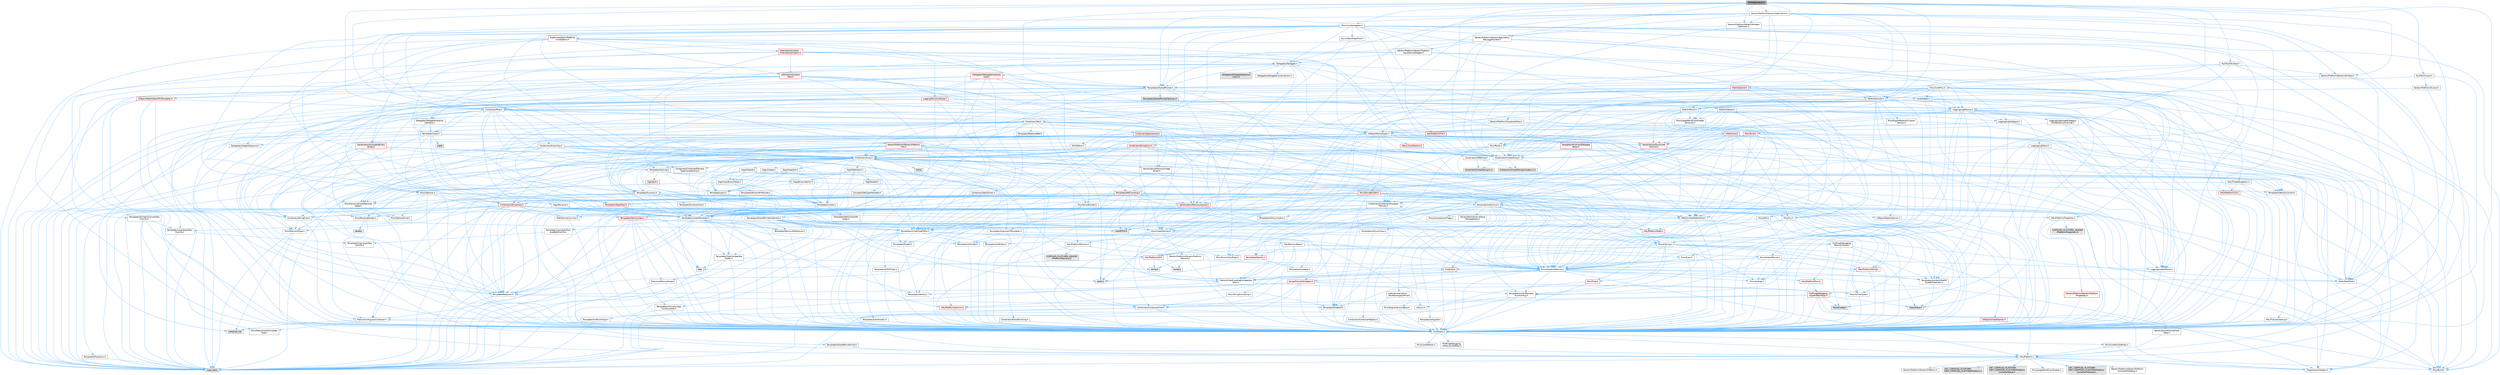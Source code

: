 digraph "NullApplication.h"
{
 // INTERACTIVE_SVG=YES
 // LATEX_PDF_SIZE
  bgcolor="transparent";
  edge [fontname=Helvetica,fontsize=10,labelfontname=Helvetica,labelfontsize=10];
  node [fontname=Helvetica,fontsize=10,shape=box,height=0.2,width=0.4];
  Node1 [id="Node000001",label="NullApplication.h",height=0.2,width=0.4,color="gray40", fillcolor="grey60", style="filled", fontcolor="black",tooltip=" "];
  Node1 -> Node2 [id="edge1_Node000001_Node000002",color="steelblue1",style="solid",tooltip=" "];
  Node2 [id="Node000002",label="CoreTypes.h",height=0.2,width=0.4,color="grey40", fillcolor="white", style="filled",URL="$dc/dec/CoreTypes_8h.html",tooltip=" "];
  Node2 -> Node3 [id="edge2_Node000002_Node000003",color="steelblue1",style="solid",tooltip=" "];
  Node3 [id="Node000003",label="HAL/Platform.h",height=0.2,width=0.4,color="grey40", fillcolor="white", style="filled",URL="$d9/dd0/Platform_8h.html",tooltip=" "];
  Node3 -> Node4 [id="edge3_Node000003_Node000004",color="steelblue1",style="solid",tooltip=" "];
  Node4 [id="Node000004",label="Misc/Build.h",height=0.2,width=0.4,color="grey40", fillcolor="white", style="filled",URL="$d3/dbb/Build_8h.html",tooltip=" "];
  Node3 -> Node5 [id="edge4_Node000003_Node000005",color="steelblue1",style="solid",tooltip=" "];
  Node5 [id="Node000005",label="Misc/LargeWorldCoordinates.h",height=0.2,width=0.4,color="grey40", fillcolor="white", style="filled",URL="$d2/dcb/LargeWorldCoordinates_8h.html",tooltip=" "];
  Node3 -> Node6 [id="edge5_Node000003_Node000006",color="steelblue1",style="solid",tooltip=" "];
  Node6 [id="Node000006",label="type_traits",height=0.2,width=0.4,color="grey60", fillcolor="#E0E0E0", style="filled",tooltip=" "];
  Node3 -> Node7 [id="edge6_Node000003_Node000007",color="steelblue1",style="solid",tooltip=" "];
  Node7 [id="Node000007",label="PreprocessorHelpers.h",height=0.2,width=0.4,color="grey40", fillcolor="white", style="filled",URL="$db/ddb/PreprocessorHelpers_8h.html",tooltip=" "];
  Node3 -> Node8 [id="edge7_Node000003_Node000008",color="steelblue1",style="solid",tooltip=" "];
  Node8 [id="Node000008",label="UBT_COMPILED_PLATFORM\l/UBT_COMPILED_PLATFORMPlatform\lCompilerPreSetup.h",height=0.2,width=0.4,color="grey60", fillcolor="#E0E0E0", style="filled",tooltip=" "];
  Node3 -> Node9 [id="edge8_Node000003_Node000009",color="steelblue1",style="solid",tooltip=" "];
  Node9 [id="Node000009",label="GenericPlatform/GenericPlatform\lCompilerPreSetup.h",height=0.2,width=0.4,color="grey40", fillcolor="white", style="filled",URL="$d9/dc8/GenericPlatformCompilerPreSetup_8h.html",tooltip=" "];
  Node3 -> Node10 [id="edge9_Node000003_Node000010",color="steelblue1",style="solid",tooltip=" "];
  Node10 [id="Node000010",label="GenericPlatform/GenericPlatform.h",height=0.2,width=0.4,color="grey40", fillcolor="white", style="filled",URL="$d6/d84/GenericPlatform_8h.html",tooltip=" "];
  Node3 -> Node11 [id="edge10_Node000003_Node000011",color="steelblue1",style="solid",tooltip=" "];
  Node11 [id="Node000011",label="UBT_COMPILED_PLATFORM\l/UBT_COMPILED_PLATFORMPlatform.h",height=0.2,width=0.4,color="grey60", fillcolor="#E0E0E0", style="filled",tooltip=" "];
  Node3 -> Node12 [id="edge11_Node000003_Node000012",color="steelblue1",style="solid",tooltip=" "];
  Node12 [id="Node000012",label="UBT_COMPILED_PLATFORM\l/UBT_COMPILED_PLATFORMPlatform\lCompilerSetup.h",height=0.2,width=0.4,color="grey60", fillcolor="#E0E0E0", style="filled",tooltip=" "];
  Node2 -> Node13 [id="edge12_Node000002_Node000013",color="steelblue1",style="solid",tooltip=" "];
  Node13 [id="Node000013",label="ProfilingDebugging\l/UMemoryDefines.h",height=0.2,width=0.4,color="grey40", fillcolor="white", style="filled",URL="$d2/da2/UMemoryDefines_8h.html",tooltip=" "];
  Node2 -> Node14 [id="edge13_Node000002_Node000014",color="steelblue1",style="solid",tooltip=" "];
  Node14 [id="Node000014",label="Misc/CoreMiscDefines.h",height=0.2,width=0.4,color="grey40", fillcolor="white", style="filled",URL="$da/d38/CoreMiscDefines_8h.html",tooltip=" "];
  Node14 -> Node3 [id="edge14_Node000014_Node000003",color="steelblue1",style="solid",tooltip=" "];
  Node14 -> Node7 [id="edge15_Node000014_Node000007",color="steelblue1",style="solid",tooltip=" "];
  Node2 -> Node15 [id="edge16_Node000002_Node000015",color="steelblue1",style="solid",tooltip=" "];
  Node15 [id="Node000015",label="Misc/CoreDefines.h",height=0.2,width=0.4,color="grey40", fillcolor="white", style="filled",URL="$d3/dd2/CoreDefines_8h.html",tooltip=" "];
  Node1 -> Node16 [id="edge17_Node000001_Node000016",color="steelblue1",style="solid",tooltip=" "];
  Node16 [id="Node000016",label="HAL/UnrealMemory.h",height=0.2,width=0.4,color="grey40", fillcolor="white", style="filled",URL="$d9/d96/UnrealMemory_8h.html",tooltip=" "];
  Node16 -> Node2 [id="edge18_Node000016_Node000002",color="steelblue1",style="solid",tooltip=" "];
  Node16 -> Node17 [id="edge19_Node000016_Node000017",color="steelblue1",style="solid",tooltip=" "];
  Node17 [id="Node000017",label="GenericPlatform/GenericPlatform\lMemory.h",height=0.2,width=0.4,color="grey40", fillcolor="white", style="filled",URL="$dd/d22/GenericPlatformMemory_8h.html",tooltip=" "];
  Node17 -> Node18 [id="edge20_Node000017_Node000018",color="steelblue1",style="solid",tooltip=" "];
  Node18 [id="Node000018",label="CoreFwd.h",height=0.2,width=0.4,color="red", fillcolor="#FFF0F0", style="filled",URL="$d1/d1e/CoreFwd_8h.html",tooltip=" "];
  Node18 -> Node2 [id="edge21_Node000018_Node000002",color="steelblue1",style="solid",tooltip=" "];
  Node18 -> Node19 [id="edge22_Node000018_Node000019",color="steelblue1",style="solid",tooltip=" "];
  Node19 [id="Node000019",label="Containers/ContainersFwd.h",height=0.2,width=0.4,color="grey40", fillcolor="white", style="filled",URL="$d4/d0a/ContainersFwd_8h.html",tooltip=" "];
  Node19 -> Node3 [id="edge23_Node000019_Node000003",color="steelblue1",style="solid",tooltip=" "];
  Node19 -> Node2 [id="edge24_Node000019_Node000002",color="steelblue1",style="solid",tooltip=" "];
  Node19 -> Node20 [id="edge25_Node000019_Node000020",color="steelblue1",style="solid",tooltip=" "];
  Node20 [id="Node000020",label="Traits/IsContiguousContainer.h",height=0.2,width=0.4,color="grey40", fillcolor="white", style="filled",URL="$d5/d3c/IsContiguousContainer_8h.html",tooltip=" "];
  Node20 -> Node2 [id="edge26_Node000020_Node000002",color="steelblue1",style="solid",tooltip=" "];
  Node20 -> Node21 [id="edge27_Node000020_Node000021",color="steelblue1",style="solid",tooltip=" "];
  Node21 [id="Node000021",label="Misc/StaticAssertComplete\lType.h",height=0.2,width=0.4,color="grey40", fillcolor="white", style="filled",URL="$d5/d4e/StaticAssertCompleteType_8h.html",tooltip=" "];
  Node20 -> Node22 [id="edge28_Node000020_Node000022",color="steelblue1",style="solid",tooltip=" "];
  Node22 [id="Node000022",label="initializer_list",height=0.2,width=0.4,color="grey60", fillcolor="#E0E0E0", style="filled",tooltip=" "];
  Node18 -> Node23 [id="edge29_Node000018_Node000023",color="steelblue1",style="solid",tooltip=" "];
  Node23 [id="Node000023",label="Math/MathFwd.h",height=0.2,width=0.4,color="grey40", fillcolor="white", style="filled",URL="$d2/d10/MathFwd_8h.html",tooltip=" "];
  Node23 -> Node3 [id="edge30_Node000023_Node000003",color="steelblue1",style="solid",tooltip=" "];
  Node17 -> Node2 [id="edge31_Node000017_Node000002",color="steelblue1",style="solid",tooltip=" "];
  Node17 -> Node25 [id="edge32_Node000017_Node000025",color="steelblue1",style="solid",tooltip=" "];
  Node25 [id="Node000025",label="HAL/PlatformString.h",height=0.2,width=0.4,color="red", fillcolor="#FFF0F0", style="filled",URL="$db/db5/PlatformString_8h.html",tooltip=" "];
  Node25 -> Node2 [id="edge33_Node000025_Node000002",color="steelblue1",style="solid",tooltip=" "];
  Node17 -> Node27 [id="edge34_Node000017_Node000027",color="steelblue1",style="solid",tooltip=" "];
  Node27 [id="Node000027",label="string.h",height=0.2,width=0.4,color="grey60", fillcolor="#E0E0E0", style="filled",tooltip=" "];
  Node17 -> Node28 [id="edge35_Node000017_Node000028",color="steelblue1",style="solid",tooltip=" "];
  Node28 [id="Node000028",label="wchar.h",height=0.2,width=0.4,color="grey60", fillcolor="#E0E0E0", style="filled",tooltip=" "];
  Node16 -> Node29 [id="edge36_Node000016_Node000029",color="steelblue1",style="solid",tooltip=" "];
  Node29 [id="Node000029",label="HAL/MemoryBase.h",height=0.2,width=0.4,color="grey40", fillcolor="white", style="filled",URL="$d6/d9f/MemoryBase_8h.html",tooltip=" "];
  Node29 -> Node2 [id="edge37_Node000029_Node000002",color="steelblue1",style="solid",tooltip=" "];
  Node29 -> Node30 [id="edge38_Node000029_Node000030",color="steelblue1",style="solid",tooltip=" "];
  Node30 [id="Node000030",label="HAL/PlatformAtomics.h",height=0.2,width=0.4,color="red", fillcolor="#FFF0F0", style="filled",URL="$d3/d36/PlatformAtomics_8h.html",tooltip=" "];
  Node30 -> Node2 [id="edge39_Node000030_Node000002",color="steelblue1",style="solid",tooltip=" "];
  Node29 -> Node33 [id="edge40_Node000029_Node000033",color="steelblue1",style="solid",tooltip=" "];
  Node33 [id="Node000033",label="HAL/PlatformCrt.h",height=0.2,width=0.4,color="red", fillcolor="#FFF0F0", style="filled",URL="$d8/d75/PlatformCrt_8h.html",tooltip=" "];
  Node33 -> Node34 [id="edge41_Node000033_Node000034",color="steelblue1",style="solid",tooltip=" "];
  Node34 [id="Node000034",label="new",height=0.2,width=0.4,color="grey60", fillcolor="#E0E0E0", style="filled",tooltip=" "];
  Node33 -> Node28 [id="edge42_Node000033_Node000028",color="steelblue1",style="solid",tooltip=" "];
  Node33 -> Node27 [id="edge43_Node000033_Node000027",color="steelblue1",style="solid",tooltip=" "];
  Node29 -> Node41 [id="edge44_Node000029_Node000041",color="steelblue1",style="solid",tooltip=" "];
  Node41 [id="Node000041",label="Misc/Exec.h",height=0.2,width=0.4,color="grey40", fillcolor="white", style="filled",URL="$de/ddb/Exec_8h.html",tooltip=" "];
  Node41 -> Node2 [id="edge45_Node000041_Node000002",color="steelblue1",style="solid",tooltip=" "];
  Node41 -> Node42 [id="edge46_Node000041_Node000042",color="steelblue1",style="solid",tooltip=" "];
  Node42 [id="Node000042",label="Misc/AssertionMacros.h",height=0.2,width=0.4,color="grey40", fillcolor="white", style="filled",URL="$d0/dfa/AssertionMacros_8h.html",tooltip=" "];
  Node42 -> Node2 [id="edge47_Node000042_Node000002",color="steelblue1",style="solid",tooltip=" "];
  Node42 -> Node3 [id="edge48_Node000042_Node000003",color="steelblue1",style="solid",tooltip=" "];
  Node42 -> Node43 [id="edge49_Node000042_Node000043",color="steelblue1",style="solid",tooltip=" "];
  Node43 [id="Node000043",label="HAL/PlatformMisc.h",height=0.2,width=0.4,color="red", fillcolor="#FFF0F0", style="filled",URL="$d0/df5/PlatformMisc_8h.html",tooltip=" "];
  Node43 -> Node2 [id="edge50_Node000043_Node000002",color="steelblue1",style="solid",tooltip=" "];
  Node43 -> Node54 [id="edge51_Node000043_Node000054",color="steelblue1",style="solid",tooltip=" "];
  Node54 [id="Node000054",label="ProfilingDebugging\l/CpuProfilerTrace.h",height=0.2,width=0.4,color="red", fillcolor="#FFF0F0", style="filled",URL="$da/dcb/CpuProfilerTrace_8h.html",tooltip=" "];
  Node54 -> Node2 [id="edge52_Node000054_Node000002",color="steelblue1",style="solid",tooltip=" "];
  Node54 -> Node19 [id="edge53_Node000054_Node000019",color="steelblue1",style="solid",tooltip=" "];
  Node54 -> Node30 [id="edge54_Node000054_Node000030",color="steelblue1",style="solid",tooltip=" "];
  Node54 -> Node7 [id="edge55_Node000054_Node000007",color="steelblue1",style="solid",tooltip=" "];
  Node54 -> Node4 [id="edge56_Node000054_Node000004",color="steelblue1",style="solid",tooltip=" "];
  Node54 -> Node55 [id="edge57_Node000054_Node000055",color="steelblue1",style="solid",tooltip=" "];
  Node55 [id="Node000055",label="Trace/Config.h",height=0.2,width=0.4,color="grey60", fillcolor="#E0E0E0", style="filled",tooltip=" "];
  Node54 -> Node58 [id="edge58_Node000054_Node000058",color="steelblue1",style="solid",tooltip=" "];
  Node58 [id="Node000058",label="Trace/Trace.h",height=0.2,width=0.4,color="grey60", fillcolor="#E0E0E0", style="filled",tooltip=" "];
  Node42 -> Node7 [id="edge59_Node000042_Node000007",color="steelblue1",style="solid",tooltip=" "];
  Node42 -> Node59 [id="edge60_Node000042_Node000059",color="steelblue1",style="solid",tooltip=" "];
  Node59 [id="Node000059",label="Templates/EnableIf.h",height=0.2,width=0.4,color="grey40", fillcolor="white", style="filled",URL="$d7/d60/EnableIf_8h.html",tooltip=" "];
  Node59 -> Node2 [id="edge61_Node000059_Node000002",color="steelblue1",style="solid",tooltip=" "];
  Node42 -> Node60 [id="edge62_Node000042_Node000060",color="steelblue1",style="solid",tooltip=" "];
  Node60 [id="Node000060",label="Templates/IsArrayOrRefOf\lTypeByPredicate.h",height=0.2,width=0.4,color="grey40", fillcolor="white", style="filled",URL="$d6/da1/IsArrayOrRefOfTypeByPredicate_8h.html",tooltip=" "];
  Node60 -> Node2 [id="edge63_Node000060_Node000002",color="steelblue1",style="solid",tooltip=" "];
  Node42 -> Node61 [id="edge64_Node000042_Node000061",color="steelblue1",style="solid",tooltip=" "];
  Node61 [id="Node000061",label="Templates/IsValidVariadic\lFunctionArg.h",height=0.2,width=0.4,color="grey40", fillcolor="white", style="filled",URL="$d0/dc8/IsValidVariadicFunctionArg_8h.html",tooltip=" "];
  Node61 -> Node2 [id="edge65_Node000061_Node000002",color="steelblue1",style="solid",tooltip=" "];
  Node61 -> Node62 [id="edge66_Node000061_Node000062",color="steelblue1",style="solid",tooltip=" "];
  Node62 [id="Node000062",label="IsEnum.h",height=0.2,width=0.4,color="grey40", fillcolor="white", style="filled",URL="$d4/de5/IsEnum_8h.html",tooltip=" "];
  Node61 -> Node6 [id="edge67_Node000061_Node000006",color="steelblue1",style="solid",tooltip=" "];
  Node42 -> Node63 [id="edge68_Node000042_Node000063",color="steelblue1",style="solid",tooltip=" "];
  Node63 [id="Node000063",label="Traits/IsCharEncodingCompatible\lWith.h",height=0.2,width=0.4,color="grey40", fillcolor="white", style="filled",URL="$df/dd1/IsCharEncodingCompatibleWith_8h.html",tooltip=" "];
  Node63 -> Node6 [id="edge69_Node000063_Node000006",color="steelblue1",style="solid",tooltip=" "];
  Node63 -> Node64 [id="edge70_Node000063_Node000064",color="steelblue1",style="solid",tooltip=" "];
  Node64 [id="Node000064",label="Traits/IsCharType.h",height=0.2,width=0.4,color="grey40", fillcolor="white", style="filled",URL="$db/d51/IsCharType_8h.html",tooltip=" "];
  Node64 -> Node2 [id="edge71_Node000064_Node000002",color="steelblue1",style="solid",tooltip=" "];
  Node42 -> Node65 [id="edge72_Node000042_Node000065",color="steelblue1",style="solid",tooltip=" "];
  Node65 [id="Node000065",label="Misc/VarArgs.h",height=0.2,width=0.4,color="grey40", fillcolor="white", style="filled",URL="$d5/d6f/VarArgs_8h.html",tooltip=" "];
  Node65 -> Node2 [id="edge73_Node000065_Node000002",color="steelblue1",style="solid",tooltip=" "];
  Node42 -> Node66 [id="edge74_Node000042_Node000066",color="steelblue1",style="solid",tooltip=" "];
  Node66 [id="Node000066",label="String/FormatStringSan.h",height=0.2,width=0.4,color="red", fillcolor="#FFF0F0", style="filled",URL="$d3/d8b/FormatStringSan_8h.html",tooltip=" "];
  Node66 -> Node6 [id="edge75_Node000066_Node000006",color="steelblue1",style="solid",tooltip=" "];
  Node66 -> Node2 [id="edge76_Node000066_Node000002",color="steelblue1",style="solid",tooltip=" "];
  Node66 -> Node67 [id="edge77_Node000066_Node000067",color="steelblue1",style="solid",tooltip=" "];
  Node67 [id="Node000067",label="Templates/Requires.h",height=0.2,width=0.4,color="grey40", fillcolor="white", style="filled",URL="$dc/d96/Requires_8h.html",tooltip=" "];
  Node67 -> Node59 [id="edge78_Node000067_Node000059",color="steelblue1",style="solid",tooltip=" "];
  Node67 -> Node6 [id="edge79_Node000067_Node000006",color="steelblue1",style="solid",tooltip=" "];
  Node66 -> Node68 [id="edge80_Node000066_Node000068",color="steelblue1",style="solid",tooltip=" "];
  Node68 [id="Node000068",label="Templates/Identity.h",height=0.2,width=0.4,color="grey40", fillcolor="white", style="filled",URL="$d0/dd5/Identity_8h.html",tooltip=" "];
  Node66 -> Node61 [id="edge81_Node000066_Node000061",color="steelblue1",style="solid",tooltip=" "];
  Node66 -> Node64 [id="edge82_Node000066_Node000064",color="steelblue1",style="solid",tooltip=" "];
  Node66 -> Node19 [id="edge83_Node000066_Node000019",color="steelblue1",style="solid",tooltip=" "];
  Node42 -> Node72 [id="edge84_Node000042_Node000072",color="steelblue1",style="solid",tooltip=" "];
  Node72 [id="Node000072",label="atomic",height=0.2,width=0.4,color="grey60", fillcolor="#E0E0E0", style="filled",tooltip=" "];
  Node29 -> Node73 [id="edge85_Node000029_Node000073",color="steelblue1",style="solid",tooltip=" "];
  Node73 [id="Node000073",label="Misc/OutputDevice.h",height=0.2,width=0.4,color="grey40", fillcolor="white", style="filled",URL="$d7/d32/OutputDevice_8h.html",tooltip=" "];
  Node73 -> Node18 [id="edge86_Node000073_Node000018",color="steelblue1",style="solid",tooltip=" "];
  Node73 -> Node2 [id="edge87_Node000073_Node000002",color="steelblue1",style="solid",tooltip=" "];
  Node73 -> Node74 [id="edge88_Node000073_Node000074",color="steelblue1",style="solid",tooltip=" "];
  Node74 [id="Node000074",label="Logging/LogVerbosity.h",height=0.2,width=0.4,color="grey40", fillcolor="white", style="filled",URL="$d2/d8f/LogVerbosity_8h.html",tooltip=" "];
  Node74 -> Node2 [id="edge89_Node000074_Node000002",color="steelblue1",style="solid",tooltip=" "];
  Node73 -> Node65 [id="edge90_Node000073_Node000065",color="steelblue1",style="solid",tooltip=" "];
  Node73 -> Node60 [id="edge91_Node000073_Node000060",color="steelblue1",style="solid",tooltip=" "];
  Node73 -> Node61 [id="edge92_Node000073_Node000061",color="steelblue1",style="solid",tooltip=" "];
  Node73 -> Node63 [id="edge93_Node000073_Node000063",color="steelblue1",style="solid",tooltip=" "];
  Node29 -> Node75 [id="edge94_Node000029_Node000075",color="steelblue1",style="solid",tooltip=" "];
  Node75 [id="Node000075",label="Templates/Atomic.h",height=0.2,width=0.4,color="red", fillcolor="#FFF0F0", style="filled",URL="$d3/d91/Atomic_8h.html",tooltip=" "];
  Node75 -> Node78 [id="edge95_Node000075_Node000078",color="steelblue1",style="solid",tooltip=" "];
  Node78 [id="Node000078",label="Templates/IsIntegral.h",height=0.2,width=0.4,color="grey40", fillcolor="white", style="filled",URL="$da/d64/IsIntegral_8h.html",tooltip=" "];
  Node78 -> Node2 [id="edge96_Node000078_Node000002",color="steelblue1",style="solid",tooltip=" "];
  Node75 -> Node72 [id="edge97_Node000075_Node000072",color="steelblue1",style="solid",tooltip=" "];
  Node16 -> Node84 [id="edge98_Node000016_Node000084",color="steelblue1",style="solid",tooltip=" "];
  Node84 [id="Node000084",label="HAL/PlatformMemory.h",height=0.2,width=0.4,color="grey40", fillcolor="white", style="filled",URL="$de/d68/PlatformMemory_8h.html",tooltip=" "];
  Node84 -> Node2 [id="edge99_Node000084_Node000002",color="steelblue1",style="solid",tooltip=" "];
  Node84 -> Node17 [id="edge100_Node000084_Node000017",color="steelblue1",style="solid",tooltip=" "];
  Node84 -> Node85 [id="edge101_Node000084_Node000085",color="steelblue1",style="solid",tooltip=" "];
  Node85 [id="Node000085",label="COMPILED_PLATFORM_HEADER\l(PlatformMemory.h)",height=0.2,width=0.4,color="grey60", fillcolor="#E0E0E0", style="filled",tooltip=" "];
  Node16 -> Node86 [id="edge102_Node000016_Node000086",color="steelblue1",style="solid",tooltip=" "];
  Node86 [id="Node000086",label="ProfilingDebugging\l/MemoryTrace.h",height=0.2,width=0.4,color="grey40", fillcolor="white", style="filled",URL="$da/dd7/MemoryTrace_8h.html",tooltip=" "];
  Node86 -> Node3 [id="edge103_Node000086_Node000003",color="steelblue1",style="solid",tooltip=" "];
  Node86 -> Node50 [id="edge104_Node000086_Node000050",color="steelblue1",style="solid",tooltip=" "];
  Node50 [id="Node000050",label="Misc/EnumClassFlags.h",height=0.2,width=0.4,color="grey40", fillcolor="white", style="filled",URL="$d8/de7/EnumClassFlags_8h.html",tooltip=" "];
  Node86 -> Node55 [id="edge105_Node000086_Node000055",color="steelblue1",style="solid",tooltip=" "];
  Node86 -> Node58 [id="edge106_Node000086_Node000058",color="steelblue1",style="solid",tooltip=" "];
  Node16 -> Node87 [id="edge107_Node000016_Node000087",color="steelblue1",style="solid",tooltip=" "];
  Node87 [id="Node000087",label="Templates/IsPointer.h",height=0.2,width=0.4,color="grey40", fillcolor="white", style="filled",URL="$d7/d05/IsPointer_8h.html",tooltip=" "];
  Node87 -> Node2 [id="edge108_Node000087_Node000002",color="steelblue1",style="solid",tooltip=" "];
  Node1 -> Node88 [id="edge109_Node000001_Node000088",color="steelblue1",style="solid",tooltip=" "];
  Node88 [id="Node000088",label="Containers/Array.h",height=0.2,width=0.4,color="grey40", fillcolor="white", style="filled",URL="$df/dd0/Array_8h.html",tooltip=" "];
  Node88 -> Node2 [id="edge110_Node000088_Node000002",color="steelblue1",style="solid",tooltip=" "];
  Node88 -> Node42 [id="edge111_Node000088_Node000042",color="steelblue1",style="solid",tooltip=" "];
  Node88 -> Node89 [id="edge112_Node000088_Node000089",color="steelblue1",style="solid",tooltip=" "];
  Node89 [id="Node000089",label="Misc/IntrusiveUnsetOptional\lState.h",height=0.2,width=0.4,color="grey40", fillcolor="white", style="filled",URL="$d2/d0a/IntrusiveUnsetOptionalState_8h.html",tooltip=" "];
  Node89 -> Node90 [id="edge113_Node000089_Node000090",color="steelblue1",style="solid",tooltip=" "];
  Node90 [id="Node000090",label="Misc/OptionalFwd.h",height=0.2,width=0.4,color="grey40", fillcolor="white", style="filled",URL="$dc/d50/OptionalFwd_8h.html",tooltip=" "];
  Node88 -> Node91 [id="edge114_Node000088_Node000091",color="steelblue1",style="solid",tooltip=" "];
  Node91 [id="Node000091",label="Misc/ReverseIterate.h",height=0.2,width=0.4,color="grey40", fillcolor="white", style="filled",URL="$db/de3/ReverseIterate_8h.html",tooltip=" "];
  Node91 -> Node3 [id="edge115_Node000091_Node000003",color="steelblue1",style="solid",tooltip=" "];
  Node91 -> Node92 [id="edge116_Node000091_Node000092",color="steelblue1",style="solid",tooltip=" "];
  Node92 [id="Node000092",label="iterator",height=0.2,width=0.4,color="grey60", fillcolor="#E0E0E0", style="filled",tooltip=" "];
  Node88 -> Node16 [id="edge117_Node000088_Node000016",color="steelblue1",style="solid",tooltip=" "];
  Node88 -> Node93 [id="edge118_Node000088_Node000093",color="steelblue1",style="solid",tooltip=" "];
  Node93 [id="Node000093",label="Templates/UnrealTypeTraits.h",height=0.2,width=0.4,color="grey40", fillcolor="white", style="filled",URL="$d2/d2d/UnrealTypeTraits_8h.html",tooltip=" "];
  Node93 -> Node2 [id="edge119_Node000093_Node000002",color="steelblue1",style="solid",tooltip=" "];
  Node93 -> Node87 [id="edge120_Node000093_Node000087",color="steelblue1",style="solid",tooltip=" "];
  Node93 -> Node42 [id="edge121_Node000093_Node000042",color="steelblue1",style="solid",tooltip=" "];
  Node93 -> Node80 [id="edge122_Node000093_Node000080",color="steelblue1",style="solid",tooltip=" "];
  Node80 [id="Node000080",label="Templates/AndOrNot.h",height=0.2,width=0.4,color="grey40", fillcolor="white", style="filled",URL="$db/d0a/AndOrNot_8h.html",tooltip=" "];
  Node80 -> Node2 [id="edge123_Node000080_Node000002",color="steelblue1",style="solid",tooltip=" "];
  Node93 -> Node59 [id="edge124_Node000093_Node000059",color="steelblue1",style="solid",tooltip=" "];
  Node93 -> Node94 [id="edge125_Node000093_Node000094",color="steelblue1",style="solid",tooltip=" "];
  Node94 [id="Node000094",label="Templates/IsArithmetic.h",height=0.2,width=0.4,color="grey40", fillcolor="white", style="filled",URL="$d2/d5d/IsArithmetic_8h.html",tooltip=" "];
  Node94 -> Node2 [id="edge126_Node000094_Node000002",color="steelblue1",style="solid",tooltip=" "];
  Node93 -> Node62 [id="edge127_Node000093_Node000062",color="steelblue1",style="solid",tooltip=" "];
  Node93 -> Node95 [id="edge128_Node000093_Node000095",color="steelblue1",style="solid",tooltip=" "];
  Node95 [id="Node000095",label="Templates/Models.h",height=0.2,width=0.4,color="grey40", fillcolor="white", style="filled",URL="$d3/d0c/Models_8h.html",tooltip=" "];
  Node95 -> Node68 [id="edge129_Node000095_Node000068",color="steelblue1",style="solid",tooltip=" "];
  Node93 -> Node96 [id="edge130_Node000093_Node000096",color="steelblue1",style="solid",tooltip=" "];
  Node96 [id="Node000096",label="Templates/IsPODType.h",height=0.2,width=0.4,color="grey40", fillcolor="white", style="filled",URL="$d7/db1/IsPODType_8h.html",tooltip=" "];
  Node96 -> Node2 [id="edge131_Node000096_Node000002",color="steelblue1",style="solid",tooltip=" "];
  Node93 -> Node97 [id="edge132_Node000093_Node000097",color="steelblue1",style="solid",tooltip=" "];
  Node97 [id="Node000097",label="Templates/IsUECoreType.h",height=0.2,width=0.4,color="grey40", fillcolor="white", style="filled",URL="$d1/db8/IsUECoreType_8h.html",tooltip=" "];
  Node97 -> Node2 [id="edge133_Node000097_Node000002",color="steelblue1",style="solid",tooltip=" "];
  Node97 -> Node6 [id="edge134_Node000097_Node000006",color="steelblue1",style="solid",tooltip=" "];
  Node93 -> Node81 [id="edge135_Node000093_Node000081",color="steelblue1",style="solid",tooltip=" "];
  Node81 [id="Node000081",label="Templates/IsTriviallyCopy\lConstructible.h",height=0.2,width=0.4,color="grey40", fillcolor="white", style="filled",URL="$d3/d78/IsTriviallyCopyConstructible_8h.html",tooltip=" "];
  Node81 -> Node2 [id="edge136_Node000081_Node000002",color="steelblue1",style="solid",tooltip=" "];
  Node81 -> Node6 [id="edge137_Node000081_Node000006",color="steelblue1",style="solid",tooltip=" "];
  Node88 -> Node98 [id="edge138_Node000088_Node000098",color="steelblue1",style="solid",tooltip=" "];
  Node98 [id="Node000098",label="Templates/UnrealTemplate.h",height=0.2,width=0.4,color="grey40", fillcolor="white", style="filled",URL="$d4/d24/UnrealTemplate_8h.html",tooltip=" "];
  Node98 -> Node2 [id="edge139_Node000098_Node000002",color="steelblue1",style="solid",tooltip=" "];
  Node98 -> Node87 [id="edge140_Node000098_Node000087",color="steelblue1",style="solid",tooltip=" "];
  Node98 -> Node16 [id="edge141_Node000098_Node000016",color="steelblue1",style="solid",tooltip=" "];
  Node98 -> Node99 [id="edge142_Node000098_Node000099",color="steelblue1",style="solid",tooltip=" "];
  Node99 [id="Node000099",label="Templates/CopyQualifiers\lAndRefsFromTo.h",height=0.2,width=0.4,color="grey40", fillcolor="white", style="filled",URL="$d3/db3/CopyQualifiersAndRefsFromTo_8h.html",tooltip=" "];
  Node99 -> Node100 [id="edge143_Node000099_Node000100",color="steelblue1",style="solid",tooltip=" "];
  Node100 [id="Node000100",label="Templates/CopyQualifiers\lFromTo.h",height=0.2,width=0.4,color="grey40", fillcolor="white", style="filled",URL="$d5/db4/CopyQualifiersFromTo_8h.html",tooltip=" "];
  Node98 -> Node93 [id="edge144_Node000098_Node000093",color="steelblue1",style="solid",tooltip=" "];
  Node98 -> Node101 [id="edge145_Node000098_Node000101",color="steelblue1",style="solid",tooltip=" "];
  Node101 [id="Node000101",label="Templates/RemoveReference.h",height=0.2,width=0.4,color="grey40", fillcolor="white", style="filled",URL="$da/dbe/RemoveReference_8h.html",tooltip=" "];
  Node101 -> Node2 [id="edge146_Node000101_Node000002",color="steelblue1",style="solid",tooltip=" "];
  Node98 -> Node67 [id="edge147_Node000098_Node000067",color="steelblue1",style="solid",tooltip=" "];
  Node98 -> Node102 [id="edge148_Node000098_Node000102",color="steelblue1",style="solid",tooltip=" "];
  Node102 [id="Node000102",label="Templates/TypeCompatible\lBytes.h",height=0.2,width=0.4,color="grey40", fillcolor="white", style="filled",URL="$df/d0a/TypeCompatibleBytes_8h.html",tooltip=" "];
  Node102 -> Node2 [id="edge149_Node000102_Node000002",color="steelblue1",style="solid",tooltip=" "];
  Node102 -> Node27 [id="edge150_Node000102_Node000027",color="steelblue1",style="solid",tooltip=" "];
  Node102 -> Node34 [id="edge151_Node000102_Node000034",color="steelblue1",style="solid",tooltip=" "];
  Node102 -> Node6 [id="edge152_Node000102_Node000006",color="steelblue1",style="solid",tooltip=" "];
  Node98 -> Node68 [id="edge153_Node000098_Node000068",color="steelblue1",style="solid",tooltip=" "];
  Node98 -> Node20 [id="edge154_Node000098_Node000020",color="steelblue1",style="solid",tooltip=" "];
  Node98 -> Node103 [id="edge155_Node000098_Node000103",color="steelblue1",style="solid",tooltip=" "];
  Node103 [id="Node000103",label="Traits/UseBitwiseSwap.h",height=0.2,width=0.4,color="grey40", fillcolor="white", style="filled",URL="$db/df3/UseBitwiseSwap_8h.html",tooltip=" "];
  Node103 -> Node2 [id="edge156_Node000103_Node000002",color="steelblue1",style="solid",tooltip=" "];
  Node103 -> Node6 [id="edge157_Node000103_Node000006",color="steelblue1",style="solid",tooltip=" "];
  Node98 -> Node6 [id="edge158_Node000098_Node000006",color="steelblue1",style="solid",tooltip=" "];
  Node88 -> Node104 [id="edge159_Node000088_Node000104",color="steelblue1",style="solid",tooltip=" "];
  Node104 [id="Node000104",label="Containers/AllowShrinking.h",height=0.2,width=0.4,color="grey40", fillcolor="white", style="filled",URL="$d7/d1a/AllowShrinking_8h.html",tooltip=" "];
  Node104 -> Node2 [id="edge160_Node000104_Node000002",color="steelblue1",style="solid",tooltip=" "];
  Node88 -> Node105 [id="edge161_Node000088_Node000105",color="steelblue1",style="solid",tooltip=" "];
  Node105 [id="Node000105",label="Containers/ContainerAllocation\lPolicies.h",height=0.2,width=0.4,color="grey40", fillcolor="white", style="filled",URL="$d7/dff/ContainerAllocationPolicies_8h.html",tooltip=" "];
  Node105 -> Node2 [id="edge162_Node000105_Node000002",color="steelblue1",style="solid",tooltip=" "];
  Node105 -> Node106 [id="edge163_Node000105_Node000106",color="steelblue1",style="solid",tooltip=" "];
  Node106 [id="Node000106",label="Containers/ContainerHelpers.h",height=0.2,width=0.4,color="grey40", fillcolor="white", style="filled",URL="$d7/d33/ContainerHelpers_8h.html",tooltip=" "];
  Node106 -> Node2 [id="edge164_Node000106_Node000002",color="steelblue1",style="solid",tooltip=" "];
  Node105 -> Node105 [id="edge165_Node000105_Node000105",color="steelblue1",style="solid",tooltip=" "];
  Node105 -> Node107 [id="edge166_Node000105_Node000107",color="steelblue1",style="solid",tooltip=" "];
  Node107 [id="Node000107",label="HAL/PlatformMath.h",height=0.2,width=0.4,color="red", fillcolor="#FFF0F0", style="filled",URL="$dc/d53/PlatformMath_8h.html",tooltip=" "];
  Node107 -> Node2 [id="edge167_Node000107_Node000002",color="steelblue1",style="solid",tooltip=" "];
  Node105 -> Node16 [id="edge168_Node000105_Node000016",color="steelblue1",style="solid",tooltip=" "];
  Node105 -> Node48 [id="edge169_Node000105_Node000048",color="steelblue1",style="solid",tooltip=" "];
  Node48 [id="Node000048",label="Math/NumericLimits.h",height=0.2,width=0.4,color="grey40", fillcolor="white", style="filled",URL="$df/d1b/NumericLimits_8h.html",tooltip=" "];
  Node48 -> Node2 [id="edge170_Node000048_Node000002",color="steelblue1",style="solid",tooltip=" "];
  Node105 -> Node42 [id="edge171_Node000105_Node000042",color="steelblue1",style="solid",tooltip=" "];
  Node105 -> Node115 [id="edge172_Node000105_Node000115",color="steelblue1",style="solid",tooltip=" "];
  Node115 [id="Node000115",label="Templates/IsPolymorphic.h",height=0.2,width=0.4,color="grey40", fillcolor="white", style="filled",URL="$dc/d20/IsPolymorphic_8h.html",tooltip=" "];
  Node105 -> Node116 [id="edge173_Node000105_Node000116",color="steelblue1",style="solid",tooltip=" "];
  Node116 [id="Node000116",label="Templates/MemoryOps.h",height=0.2,width=0.4,color="red", fillcolor="#FFF0F0", style="filled",URL="$db/dea/MemoryOps_8h.html",tooltip=" "];
  Node116 -> Node2 [id="edge174_Node000116_Node000002",color="steelblue1",style="solid",tooltip=" "];
  Node116 -> Node16 [id="edge175_Node000116_Node000016",color="steelblue1",style="solid",tooltip=" "];
  Node116 -> Node81 [id="edge176_Node000116_Node000081",color="steelblue1",style="solid",tooltip=" "];
  Node116 -> Node67 [id="edge177_Node000116_Node000067",color="steelblue1",style="solid",tooltip=" "];
  Node116 -> Node93 [id="edge178_Node000116_Node000093",color="steelblue1",style="solid",tooltip=" "];
  Node116 -> Node103 [id="edge179_Node000116_Node000103",color="steelblue1",style="solid",tooltip=" "];
  Node116 -> Node34 [id="edge180_Node000116_Node000034",color="steelblue1",style="solid",tooltip=" "];
  Node116 -> Node6 [id="edge181_Node000116_Node000006",color="steelblue1",style="solid",tooltip=" "];
  Node105 -> Node102 [id="edge182_Node000105_Node000102",color="steelblue1",style="solid",tooltip=" "];
  Node105 -> Node6 [id="edge183_Node000105_Node000006",color="steelblue1",style="solid",tooltip=" "];
  Node88 -> Node117 [id="edge184_Node000088_Node000117",color="steelblue1",style="solid",tooltip=" "];
  Node117 [id="Node000117",label="Containers/ContainerElement\lTypeCompatibility.h",height=0.2,width=0.4,color="grey40", fillcolor="white", style="filled",URL="$df/ddf/ContainerElementTypeCompatibility_8h.html",tooltip=" "];
  Node117 -> Node2 [id="edge185_Node000117_Node000002",color="steelblue1",style="solid",tooltip=" "];
  Node117 -> Node93 [id="edge186_Node000117_Node000093",color="steelblue1",style="solid",tooltip=" "];
  Node88 -> Node118 [id="edge187_Node000088_Node000118",color="steelblue1",style="solid",tooltip=" "];
  Node118 [id="Node000118",label="Serialization/Archive.h",height=0.2,width=0.4,color="grey40", fillcolor="white", style="filled",URL="$d7/d3b/Archive_8h.html",tooltip=" "];
  Node118 -> Node18 [id="edge188_Node000118_Node000018",color="steelblue1",style="solid",tooltip=" "];
  Node118 -> Node2 [id="edge189_Node000118_Node000002",color="steelblue1",style="solid",tooltip=" "];
  Node118 -> Node119 [id="edge190_Node000118_Node000119",color="steelblue1",style="solid",tooltip=" "];
  Node119 [id="Node000119",label="HAL/PlatformProperties.h",height=0.2,width=0.4,color="grey40", fillcolor="white", style="filled",URL="$d9/db0/PlatformProperties_8h.html",tooltip=" "];
  Node119 -> Node2 [id="edge191_Node000119_Node000002",color="steelblue1",style="solid",tooltip=" "];
  Node119 -> Node120 [id="edge192_Node000119_Node000120",color="steelblue1",style="solid",tooltip=" "];
  Node120 [id="Node000120",label="GenericPlatform/GenericPlatform\lProperties.h",height=0.2,width=0.4,color="red", fillcolor="#FFF0F0", style="filled",URL="$d2/dcd/GenericPlatformProperties_8h.html",tooltip=" "];
  Node120 -> Node2 [id="edge193_Node000120_Node000002",color="steelblue1",style="solid",tooltip=" "];
  Node119 -> Node121 [id="edge194_Node000119_Node000121",color="steelblue1",style="solid",tooltip=" "];
  Node121 [id="Node000121",label="COMPILED_PLATFORM_HEADER\l(PlatformProperties.h)",height=0.2,width=0.4,color="grey60", fillcolor="#E0E0E0", style="filled",tooltip=" "];
  Node118 -> Node122 [id="edge195_Node000118_Node000122",color="steelblue1",style="solid",tooltip=" "];
  Node122 [id="Node000122",label="Internationalization\l/TextNamespaceFwd.h",height=0.2,width=0.4,color="grey40", fillcolor="white", style="filled",URL="$d8/d97/TextNamespaceFwd_8h.html",tooltip=" "];
  Node122 -> Node2 [id="edge196_Node000122_Node000002",color="steelblue1",style="solid",tooltip=" "];
  Node118 -> Node23 [id="edge197_Node000118_Node000023",color="steelblue1",style="solid",tooltip=" "];
  Node118 -> Node42 [id="edge198_Node000118_Node000042",color="steelblue1",style="solid",tooltip=" "];
  Node118 -> Node4 [id="edge199_Node000118_Node000004",color="steelblue1",style="solid",tooltip=" "];
  Node118 -> Node49 [id="edge200_Node000118_Node000049",color="steelblue1",style="solid",tooltip=" "];
  Node49 [id="Node000049",label="Misc/CompressionFlags.h",height=0.2,width=0.4,color="grey40", fillcolor="white", style="filled",URL="$d9/d76/CompressionFlags_8h.html",tooltip=" "];
  Node118 -> Node123 [id="edge201_Node000118_Node000123",color="steelblue1",style="solid",tooltip=" "];
  Node123 [id="Node000123",label="Misc/EngineVersionBase.h",height=0.2,width=0.4,color="grey40", fillcolor="white", style="filled",URL="$d5/d2b/EngineVersionBase_8h.html",tooltip=" "];
  Node123 -> Node2 [id="edge202_Node000123_Node000002",color="steelblue1",style="solid",tooltip=" "];
  Node118 -> Node65 [id="edge203_Node000118_Node000065",color="steelblue1",style="solid",tooltip=" "];
  Node118 -> Node124 [id="edge204_Node000118_Node000124",color="steelblue1",style="solid",tooltip=" "];
  Node124 [id="Node000124",label="Serialization/ArchiveCook\lData.h",height=0.2,width=0.4,color="grey40", fillcolor="white", style="filled",URL="$dc/db6/ArchiveCookData_8h.html",tooltip=" "];
  Node124 -> Node3 [id="edge205_Node000124_Node000003",color="steelblue1",style="solid",tooltip=" "];
  Node118 -> Node125 [id="edge206_Node000118_Node000125",color="steelblue1",style="solid",tooltip=" "];
  Node125 [id="Node000125",label="Serialization/ArchiveSave\lPackageData.h",height=0.2,width=0.4,color="grey40", fillcolor="white", style="filled",URL="$d1/d37/ArchiveSavePackageData_8h.html",tooltip=" "];
  Node118 -> Node59 [id="edge207_Node000118_Node000059",color="steelblue1",style="solid",tooltip=" "];
  Node118 -> Node60 [id="edge208_Node000118_Node000060",color="steelblue1",style="solid",tooltip=" "];
  Node118 -> Node126 [id="edge209_Node000118_Node000126",color="steelblue1",style="solid",tooltip=" "];
  Node126 [id="Node000126",label="Templates/IsEnumClass.h",height=0.2,width=0.4,color="grey40", fillcolor="white", style="filled",URL="$d7/d15/IsEnumClass_8h.html",tooltip=" "];
  Node126 -> Node2 [id="edge210_Node000126_Node000002",color="steelblue1",style="solid",tooltip=" "];
  Node126 -> Node80 [id="edge211_Node000126_Node000080",color="steelblue1",style="solid",tooltip=" "];
  Node118 -> Node112 [id="edge212_Node000118_Node000112",color="steelblue1",style="solid",tooltip=" "];
  Node112 [id="Node000112",label="Templates/IsSigned.h",height=0.2,width=0.4,color="grey40", fillcolor="white", style="filled",URL="$d8/dd8/IsSigned_8h.html",tooltip=" "];
  Node112 -> Node2 [id="edge213_Node000112_Node000002",color="steelblue1",style="solid",tooltip=" "];
  Node118 -> Node61 [id="edge214_Node000118_Node000061",color="steelblue1",style="solid",tooltip=" "];
  Node118 -> Node98 [id="edge215_Node000118_Node000098",color="steelblue1",style="solid",tooltip=" "];
  Node118 -> Node63 [id="edge216_Node000118_Node000063",color="steelblue1",style="solid",tooltip=" "];
  Node118 -> Node127 [id="edge217_Node000118_Node000127",color="steelblue1",style="solid",tooltip=" "];
  Node127 [id="Node000127",label="UObject/ObjectVersion.h",height=0.2,width=0.4,color="grey40", fillcolor="white", style="filled",URL="$da/d63/ObjectVersion_8h.html",tooltip=" "];
  Node127 -> Node2 [id="edge218_Node000127_Node000002",color="steelblue1",style="solid",tooltip=" "];
  Node88 -> Node128 [id="edge219_Node000088_Node000128",color="steelblue1",style="solid",tooltip=" "];
  Node128 [id="Node000128",label="Serialization/MemoryImage\lWriter.h",height=0.2,width=0.4,color="grey40", fillcolor="white", style="filled",URL="$d0/d08/MemoryImageWriter_8h.html",tooltip=" "];
  Node128 -> Node2 [id="edge220_Node000128_Node000002",color="steelblue1",style="solid",tooltip=" "];
  Node128 -> Node129 [id="edge221_Node000128_Node000129",color="steelblue1",style="solid",tooltip=" "];
  Node129 [id="Node000129",label="Serialization/MemoryLayout.h",height=0.2,width=0.4,color="red", fillcolor="#FFF0F0", style="filled",URL="$d7/d66/MemoryLayout_8h.html",tooltip=" "];
  Node129 -> Node45 [id="edge222_Node000129_Node000045",color="steelblue1",style="solid",tooltip=" "];
  Node45 [id="Node000045",label="Containers/StringFwd.h",height=0.2,width=0.4,color="grey40", fillcolor="white", style="filled",URL="$df/d37/StringFwd_8h.html",tooltip=" "];
  Node45 -> Node2 [id="edge223_Node000045_Node000002",color="steelblue1",style="solid",tooltip=" "];
  Node45 -> Node46 [id="edge224_Node000045_Node000046",color="steelblue1",style="solid",tooltip=" "];
  Node46 [id="Node000046",label="Traits/ElementType.h",height=0.2,width=0.4,color="grey40", fillcolor="white", style="filled",URL="$d5/d4f/ElementType_8h.html",tooltip=" "];
  Node46 -> Node3 [id="edge225_Node000046_Node000003",color="steelblue1",style="solid",tooltip=" "];
  Node46 -> Node22 [id="edge226_Node000046_Node000022",color="steelblue1",style="solid",tooltip=" "];
  Node46 -> Node6 [id="edge227_Node000046_Node000006",color="steelblue1",style="solid",tooltip=" "];
  Node45 -> Node20 [id="edge228_Node000045_Node000020",color="steelblue1",style="solid",tooltip=" "];
  Node129 -> Node16 [id="edge229_Node000129_Node000016",color="steelblue1",style="solid",tooltip=" "];
  Node129 -> Node59 [id="edge230_Node000129_Node000059",color="steelblue1",style="solid",tooltip=" "];
  Node129 -> Node115 [id="edge231_Node000129_Node000115",color="steelblue1",style="solid",tooltip=" "];
  Node129 -> Node95 [id="edge232_Node000129_Node000095",color="steelblue1",style="solid",tooltip=" "];
  Node129 -> Node98 [id="edge233_Node000129_Node000098",color="steelblue1",style="solid",tooltip=" "];
  Node88 -> Node142 [id="edge234_Node000088_Node000142",color="steelblue1",style="solid",tooltip=" "];
  Node142 [id="Node000142",label="Algo/Heapify.h",height=0.2,width=0.4,color="grey40", fillcolor="white", style="filled",URL="$d0/d2a/Heapify_8h.html",tooltip=" "];
  Node142 -> Node143 [id="edge235_Node000142_Node000143",color="steelblue1",style="solid",tooltip=" "];
  Node143 [id="Node000143",label="Algo/Impl/BinaryHeap.h",height=0.2,width=0.4,color="grey40", fillcolor="white", style="filled",URL="$d7/da3/Algo_2Impl_2BinaryHeap_8h.html",tooltip=" "];
  Node143 -> Node144 [id="edge236_Node000143_Node000144",color="steelblue1",style="solid",tooltip=" "];
  Node144 [id="Node000144",label="Templates/Invoke.h",height=0.2,width=0.4,color="grey40", fillcolor="white", style="filled",URL="$d7/deb/Invoke_8h.html",tooltip=" "];
  Node144 -> Node2 [id="edge237_Node000144_Node000002",color="steelblue1",style="solid",tooltip=" "];
  Node144 -> Node145 [id="edge238_Node000144_Node000145",color="steelblue1",style="solid",tooltip=" "];
  Node145 [id="Node000145",label="Traits/MemberFunctionPtr\lOuter.h",height=0.2,width=0.4,color="grey40", fillcolor="white", style="filled",URL="$db/da7/MemberFunctionPtrOuter_8h.html",tooltip=" "];
  Node144 -> Node98 [id="edge239_Node000144_Node000098",color="steelblue1",style="solid",tooltip=" "];
  Node144 -> Node6 [id="edge240_Node000144_Node000006",color="steelblue1",style="solid",tooltip=" "];
  Node143 -> Node146 [id="edge241_Node000143_Node000146",color="steelblue1",style="solid",tooltip=" "];
  Node146 [id="Node000146",label="Templates/Projection.h",height=0.2,width=0.4,color="grey40", fillcolor="white", style="filled",URL="$d7/df0/Projection_8h.html",tooltip=" "];
  Node146 -> Node6 [id="edge242_Node000146_Node000006",color="steelblue1",style="solid",tooltip=" "];
  Node143 -> Node147 [id="edge243_Node000143_Node000147",color="steelblue1",style="solid",tooltip=" "];
  Node147 [id="Node000147",label="Templates/ReversePredicate.h",height=0.2,width=0.4,color="grey40", fillcolor="white", style="filled",URL="$d8/d28/ReversePredicate_8h.html",tooltip=" "];
  Node147 -> Node144 [id="edge244_Node000147_Node000144",color="steelblue1",style="solid",tooltip=" "];
  Node147 -> Node98 [id="edge245_Node000147_Node000098",color="steelblue1",style="solid",tooltip=" "];
  Node143 -> Node6 [id="edge246_Node000143_Node000006",color="steelblue1",style="solid",tooltip=" "];
  Node142 -> Node148 [id="edge247_Node000142_Node000148",color="steelblue1",style="solid",tooltip=" "];
  Node148 [id="Node000148",label="Templates/IdentityFunctor.h",height=0.2,width=0.4,color="grey40", fillcolor="white", style="filled",URL="$d7/d2e/IdentityFunctor_8h.html",tooltip=" "];
  Node148 -> Node3 [id="edge248_Node000148_Node000003",color="steelblue1",style="solid",tooltip=" "];
  Node142 -> Node144 [id="edge249_Node000142_Node000144",color="steelblue1",style="solid",tooltip=" "];
  Node142 -> Node149 [id="edge250_Node000142_Node000149",color="steelblue1",style="solid",tooltip=" "];
  Node149 [id="Node000149",label="Templates/Less.h",height=0.2,width=0.4,color="grey40", fillcolor="white", style="filled",URL="$de/dc8/Less_8h.html",tooltip=" "];
  Node149 -> Node2 [id="edge251_Node000149_Node000002",color="steelblue1",style="solid",tooltip=" "];
  Node149 -> Node98 [id="edge252_Node000149_Node000098",color="steelblue1",style="solid",tooltip=" "];
  Node142 -> Node98 [id="edge253_Node000142_Node000098",color="steelblue1",style="solid",tooltip=" "];
  Node88 -> Node150 [id="edge254_Node000088_Node000150",color="steelblue1",style="solid",tooltip=" "];
  Node150 [id="Node000150",label="Algo/HeapSort.h",height=0.2,width=0.4,color="grey40", fillcolor="white", style="filled",URL="$d3/d92/HeapSort_8h.html",tooltip=" "];
  Node150 -> Node143 [id="edge255_Node000150_Node000143",color="steelblue1",style="solid",tooltip=" "];
  Node150 -> Node148 [id="edge256_Node000150_Node000148",color="steelblue1",style="solid",tooltip=" "];
  Node150 -> Node149 [id="edge257_Node000150_Node000149",color="steelblue1",style="solid",tooltip=" "];
  Node150 -> Node98 [id="edge258_Node000150_Node000098",color="steelblue1",style="solid",tooltip=" "];
  Node88 -> Node151 [id="edge259_Node000088_Node000151",color="steelblue1",style="solid",tooltip=" "];
  Node151 [id="Node000151",label="Algo/IsHeap.h",height=0.2,width=0.4,color="grey40", fillcolor="white", style="filled",URL="$de/d32/IsHeap_8h.html",tooltip=" "];
  Node151 -> Node143 [id="edge260_Node000151_Node000143",color="steelblue1",style="solid",tooltip=" "];
  Node151 -> Node148 [id="edge261_Node000151_Node000148",color="steelblue1",style="solid",tooltip=" "];
  Node151 -> Node144 [id="edge262_Node000151_Node000144",color="steelblue1",style="solid",tooltip=" "];
  Node151 -> Node149 [id="edge263_Node000151_Node000149",color="steelblue1",style="solid",tooltip=" "];
  Node151 -> Node98 [id="edge264_Node000151_Node000098",color="steelblue1",style="solid",tooltip=" "];
  Node88 -> Node143 [id="edge265_Node000088_Node000143",color="steelblue1",style="solid",tooltip=" "];
  Node88 -> Node152 [id="edge266_Node000088_Node000152",color="steelblue1",style="solid",tooltip=" "];
  Node152 [id="Node000152",label="Algo/StableSort.h",height=0.2,width=0.4,color="grey40", fillcolor="white", style="filled",URL="$d7/d3c/StableSort_8h.html",tooltip=" "];
  Node152 -> Node153 [id="edge267_Node000152_Node000153",color="steelblue1",style="solid",tooltip=" "];
  Node153 [id="Node000153",label="Algo/BinarySearch.h",height=0.2,width=0.4,color="grey40", fillcolor="white", style="filled",URL="$db/db4/BinarySearch_8h.html",tooltip=" "];
  Node153 -> Node148 [id="edge268_Node000153_Node000148",color="steelblue1",style="solid",tooltip=" "];
  Node153 -> Node144 [id="edge269_Node000153_Node000144",color="steelblue1",style="solid",tooltip=" "];
  Node153 -> Node149 [id="edge270_Node000153_Node000149",color="steelblue1",style="solid",tooltip=" "];
  Node152 -> Node154 [id="edge271_Node000152_Node000154",color="steelblue1",style="solid",tooltip=" "];
  Node154 [id="Node000154",label="Algo/Rotate.h",height=0.2,width=0.4,color="grey40", fillcolor="white", style="filled",URL="$dd/da7/Rotate_8h.html",tooltip=" "];
  Node154 -> Node98 [id="edge272_Node000154_Node000098",color="steelblue1",style="solid",tooltip=" "];
  Node152 -> Node148 [id="edge273_Node000152_Node000148",color="steelblue1",style="solid",tooltip=" "];
  Node152 -> Node144 [id="edge274_Node000152_Node000144",color="steelblue1",style="solid",tooltip=" "];
  Node152 -> Node149 [id="edge275_Node000152_Node000149",color="steelblue1",style="solid",tooltip=" "];
  Node152 -> Node98 [id="edge276_Node000152_Node000098",color="steelblue1",style="solid",tooltip=" "];
  Node88 -> Node155 [id="edge277_Node000088_Node000155",color="steelblue1",style="solid",tooltip=" "];
  Node155 [id="Node000155",label="Concepts/GetTypeHashable.h",height=0.2,width=0.4,color="grey40", fillcolor="white", style="filled",URL="$d3/da2/GetTypeHashable_8h.html",tooltip=" "];
  Node155 -> Node2 [id="edge278_Node000155_Node000002",color="steelblue1",style="solid",tooltip=" "];
  Node155 -> Node133 [id="edge279_Node000155_Node000133",color="steelblue1",style="solid",tooltip=" "];
  Node133 [id="Node000133",label="Templates/TypeHash.h",height=0.2,width=0.4,color="red", fillcolor="#FFF0F0", style="filled",URL="$d1/d62/TypeHash_8h.html",tooltip=" "];
  Node133 -> Node2 [id="edge280_Node000133_Node000002",color="steelblue1",style="solid",tooltip=" "];
  Node133 -> Node67 [id="edge281_Node000133_Node000067",color="steelblue1",style="solid",tooltip=" "];
  Node133 -> Node134 [id="edge282_Node000133_Node000134",color="steelblue1",style="solid",tooltip=" "];
  Node134 [id="Node000134",label="Misc/Crc.h",height=0.2,width=0.4,color="grey40", fillcolor="white", style="filled",URL="$d4/dd2/Crc_8h.html",tooltip=" "];
  Node134 -> Node2 [id="edge283_Node000134_Node000002",color="steelblue1",style="solid",tooltip=" "];
  Node134 -> Node25 [id="edge284_Node000134_Node000025",color="steelblue1",style="solid",tooltip=" "];
  Node134 -> Node42 [id="edge285_Node000134_Node000042",color="steelblue1",style="solid",tooltip=" "];
  Node134 -> Node135 [id="edge286_Node000134_Node000135",color="steelblue1",style="solid",tooltip=" "];
  Node135 [id="Node000135",label="Misc/CString.h",height=0.2,width=0.4,color="grey40", fillcolor="white", style="filled",URL="$d2/d49/CString_8h.html",tooltip=" "];
  Node135 -> Node2 [id="edge287_Node000135_Node000002",color="steelblue1",style="solid",tooltip=" "];
  Node135 -> Node33 [id="edge288_Node000135_Node000033",color="steelblue1",style="solid",tooltip=" "];
  Node135 -> Node25 [id="edge289_Node000135_Node000025",color="steelblue1",style="solid",tooltip=" "];
  Node135 -> Node42 [id="edge290_Node000135_Node000042",color="steelblue1",style="solid",tooltip=" "];
  Node135 -> Node136 [id="edge291_Node000135_Node000136",color="steelblue1",style="solid",tooltip=" "];
  Node136 [id="Node000136",label="Misc/Char.h",height=0.2,width=0.4,color="red", fillcolor="#FFF0F0", style="filled",URL="$d0/d58/Char_8h.html",tooltip=" "];
  Node136 -> Node2 [id="edge292_Node000136_Node000002",color="steelblue1",style="solid",tooltip=" "];
  Node136 -> Node6 [id="edge293_Node000136_Node000006",color="steelblue1",style="solid",tooltip=" "];
  Node135 -> Node65 [id="edge294_Node000135_Node000065",color="steelblue1",style="solid",tooltip=" "];
  Node135 -> Node60 [id="edge295_Node000135_Node000060",color="steelblue1",style="solid",tooltip=" "];
  Node135 -> Node61 [id="edge296_Node000135_Node000061",color="steelblue1",style="solid",tooltip=" "];
  Node135 -> Node63 [id="edge297_Node000135_Node000063",color="steelblue1",style="solid",tooltip=" "];
  Node134 -> Node136 [id="edge298_Node000134_Node000136",color="steelblue1",style="solid",tooltip=" "];
  Node134 -> Node93 [id="edge299_Node000134_Node000093",color="steelblue1",style="solid",tooltip=" "];
  Node134 -> Node64 [id="edge300_Node000134_Node000064",color="steelblue1",style="solid",tooltip=" "];
  Node133 -> Node6 [id="edge301_Node000133_Node000006",color="steelblue1",style="solid",tooltip=" "];
  Node88 -> Node148 [id="edge302_Node000088_Node000148",color="steelblue1",style="solid",tooltip=" "];
  Node88 -> Node144 [id="edge303_Node000088_Node000144",color="steelblue1",style="solid",tooltip=" "];
  Node88 -> Node149 [id="edge304_Node000088_Node000149",color="steelblue1",style="solid",tooltip=" "];
  Node88 -> Node156 [id="edge305_Node000088_Node000156",color="steelblue1",style="solid",tooltip=" "];
  Node156 [id="Node000156",label="Templates/LosesQualifiers\lFromTo.h",height=0.2,width=0.4,color="grey40", fillcolor="white", style="filled",URL="$d2/db3/LosesQualifiersFromTo_8h.html",tooltip=" "];
  Node156 -> Node100 [id="edge306_Node000156_Node000100",color="steelblue1",style="solid",tooltip=" "];
  Node156 -> Node6 [id="edge307_Node000156_Node000006",color="steelblue1",style="solid",tooltip=" "];
  Node88 -> Node67 [id="edge308_Node000088_Node000067",color="steelblue1",style="solid",tooltip=" "];
  Node88 -> Node157 [id="edge309_Node000088_Node000157",color="steelblue1",style="solid",tooltip=" "];
  Node157 [id="Node000157",label="Templates/Sorting.h",height=0.2,width=0.4,color="grey40", fillcolor="white", style="filled",URL="$d3/d9e/Sorting_8h.html",tooltip=" "];
  Node157 -> Node2 [id="edge310_Node000157_Node000002",color="steelblue1",style="solid",tooltip=" "];
  Node157 -> Node153 [id="edge311_Node000157_Node000153",color="steelblue1",style="solid",tooltip=" "];
  Node157 -> Node158 [id="edge312_Node000157_Node000158",color="steelblue1",style="solid",tooltip=" "];
  Node158 [id="Node000158",label="Algo/Sort.h",height=0.2,width=0.4,color="red", fillcolor="#FFF0F0", style="filled",URL="$d1/d87/Sort_8h.html",tooltip=" "];
  Node157 -> Node107 [id="edge313_Node000157_Node000107",color="steelblue1",style="solid",tooltip=" "];
  Node157 -> Node149 [id="edge314_Node000157_Node000149",color="steelblue1",style="solid",tooltip=" "];
  Node88 -> Node161 [id="edge315_Node000088_Node000161",color="steelblue1",style="solid",tooltip=" "];
  Node161 [id="Node000161",label="Templates/AlignmentTemplates.h",height=0.2,width=0.4,color="grey40", fillcolor="white", style="filled",URL="$dd/d32/AlignmentTemplates_8h.html",tooltip=" "];
  Node161 -> Node2 [id="edge316_Node000161_Node000002",color="steelblue1",style="solid",tooltip=" "];
  Node161 -> Node78 [id="edge317_Node000161_Node000078",color="steelblue1",style="solid",tooltip=" "];
  Node161 -> Node87 [id="edge318_Node000161_Node000087",color="steelblue1",style="solid",tooltip=" "];
  Node88 -> Node46 [id="edge319_Node000088_Node000046",color="steelblue1",style="solid",tooltip=" "];
  Node88 -> Node113 [id="edge320_Node000088_Node000113",color="steelblue1",style="solid",tooltip=" "];
  Node113 [id="Node000113",label="limits",height=0.2,width=0.4,color="grey60", fillcolor="#E0E0E0", style="filled",tooltip=" "];
  Node88 -> Node6 [id="edge321_Node000088_Node000006",color="steelblue1",style="solid",tooltip=" "];
  Node1 -> Node162 [id="edge322_Node000001_Node000162",color="steelblue1",style="solid",tooltip=" "];
  Node162 [id="Node000162",label="Containers/UnrealString.h",height=0.2,width=0.4,color="grey40", fillcolor="white", style="filled",URL="$d5/dba/UnrealString_8h.html",tooltip=" "];
  Node162 -> Node163 [id="edge323_Node000162_Node000163",color="steelblue1",style="solid",tooltip=" "];
  Node163 [id="Node000163",label="Containers/UnrealStringIncludes.h.inl",height=0.2,width=0.4,color="grey60", fillcolor="#E0E0E0", style="filled",tooltip=" "];
  Node162 -> Node164 [id="edge324_Node000162_Node000164",color="steelblue1",style="solid",tooltip=" "];
  Node164 [id="Node000164",label="Containers/UnrealString.h.inl",height=0.2,width=0.4,color="grey60", fillcolor="#E0E0E0", style="filled",tooltip=" "];
  Node162 -> Node165 [id="edge325_Node000162_Node000165",color="steelblue1",style="solid",tooltip=" "];
  Node165 [id="Node000165",label="Misc/StringFormatArg.h",height=0.2,width=0.4,color="grey40", fillcolor="white", style="filled",URL="$d2/d16/StringFormatArg_8h.html",tooltip=" "];
  Node165 -> Node19 [id="edge326_Node000165_Node000019",color="steelblue1",style="solid",tooltip=" "];
  Node1 -> Node166 [id="edge327_Node000001_Node000166",color="steelblue1",style="solid",tooltip=" "];
  Node166 [id="Node000166",label="Containers/Map.h",height=0.2,width=0.4,color="grey40", fillcolor="white", style="filled",URL="$df/d79/Map_8h.html",tooltip=" "];
  Node166 -> Node2 [id="edge328_Node000166_Node000002",color="steelblue1",style="solid",tooltip=" "];
  Node166 -> Node167 [id="edge329_Node000166_Node000167",color="steelblue1",style="solid",tooltip=" "];
  Node167 [id="Node000167",label="Algo/Reverse.h",height=0.2,width=0.4,color="grey40", fillcolor="white", style="filled",URL="$d5/d93/Reverse_8h.html",tooltip=" "];
  Node167 -> Node2 [id="edge330_Node000167_Node000002",color="steelblue1",style="solid",tooltip=" "];
  Node167 -> Node98 [id="edge331_Node000167_Node000098",color="steelblue1",style="solid",tooltip=" "];
  Node166 -> Node117 [id="edge332_Node000166_Node000117",color="steelblue1",style="solid",tooltip=" "];
  Node166 -> Node168 [id="edge333_Node000166_Node000168",color="steelblue1",style="solid",tooltip=" "];
  Node168 [id="Node000168",label="Containers/Set.h",height=0.2,width=0.4,color="grey40", fillcolor="white", style="filled",URL="$d4/d45/Set_8h.html",tooltip=" "];
  Node168 -> Node105 [id="edge334_Node000168_Node000105",color="steelblue1",style="solid",tooltip=" "];
  Node168 -> Node117 [id="edge335_Node000168_Node000117",color="steelblue1",style="solid",tooltip=" "];
  Node168 -> Node169 [id="edge336_Node000168_Node000169",color="steelblue1",style="solid",tooltip=" "];
  Node169 [id="Node000169",label="Containers/SetUtilities.h",height=0.2,width=0.4,color="grey40", fillcolor="white", style="filled",URL="$dc/de5/SetUtilities_8h.html",tooltip=" "];
  Node169 -> Node2 [id="edge337_Node000169_Node000002",color="steelblue1",style="solid",tooltip=" "];
  Node169 -> Node129 [id="edge338_Node000169_Node000129",color="steelblue1",style="solid",tooltip=" "];
  Node169 -> Node116 [id="edge339_Node000169_Node000116",color="steelblue1",style="solid",tooltip=" "];
  Node169 -> Node93 [id="edge340_Node000169_Node000093",color="steelblue1",style="solid",tooltip=" "];
  Node168 -> Node170 [id="edge341_Node000168_Node000170",color="steelblue1",style="solid",tooltip=" "];
  Node170 [id="Node000170",label="Containers/SparseArray.h",height=0.2,width=0.4,color="red", fillcolor="#FFF0F0", style="filled",URL="$d5/dbf/SparseArray_8h.html",tooltip=" "];
  Node170 -> Node2 [id="edge342_Node000170_Node000002",color="steelblue1",style="solid",tooltip=" "];
  Node170 -> Node42 [id="edge343_Node000170_Node000042",color="steelblue1",style="solid",tooltip=" "];
  Node170 -> Node16 [id="edge344_Node000170_Node000016",color="steelblue1",style="solid",tooltip=" "];
  Node170 -> Node93 [id="edge345_Node000170_Node000093",color="steelblue1",style="solid",tooltip=" "];
  Node170 -> Node98 [id="edge346_Node000170_Node000098",color="steelblue1",style="solid",tooltip=" "];
  Node170 -> Node105 [id="edge347_Node000170_Node000105",color="steelblue1",style="solid",tooltip=" "];
  Node170 -> Node149 [id="edge348_Node000170_Node000149",color="steelblue1",style="solid",tooltip=" "];
  Node170 -> Node88 [id="edge349_Node000170_Node000088",color="steelblue1",style="solid",tooltip=" "];
  Node170 -> Node160 [id="edge350_Node000170_Node000160",color="steelblue1",style="solid",tooltip=" "];
  Node160 [id="Node000160",label="Math/UnrealMathUtility.h",height=0.2,width=0.4,color="grey40", fillcolor="white", style="filled",URL="$db/db8/UnrealMathUtility_8h.html",tooltip=" "];
  Node160 -> Node2 [id="edge351_Node000160_Node000002",color="steelblue1",style="solid",tooltip=" "];
  Node160 -> Node42 [id="edge352_Node000160_Node000042",color="steelblue1",style="solid",tooltip=" "];
  Node160 -> Node107 [id="edge353_Node000160_Node000107",color="steelblue1",style="solid",tooltip=" "];
  Node160 -> Node23 [id="edge354_Node000160_Node000023",color="steelblue1",style="solid",tooltip=" "];
  Node160 -> Node68 [id="edge355_Node000160_Node000068",color="steelblue1",style="solid",tooltip=" "];
  Node160 -> Node67 [id="edge356_Node000160_Node000067",color="steelblue1",style="solid",tooltip=" "];
  Node170 -> Node173 [id="edge357_Node000170_Node000173",color="steelblue1",style="solid",tooltip=" "];
  Node173 [id="Node000173",label="Serialization/Structured\lArchive.h",height=0.2,width=0.4,color="red", fillcolor="#FFF0F0", style="filled",URL="$d9/d1e/StructuredArchive_8h.html",tooltip=" "];
  Node173 -> Node88 [id="edge358_Node000173_Node000088",color="steelblue1",style="solid",tooltip=" "];
  Node173 -> Node105 [id="edge359_Node000173_Node000105",color="steelblue1",style="solid",tooltip=" "];
  Node173 -> Node2 [id="edge360_Node000173_Node000002",color="steelblue1",style="solid",tooltip=" "];
  Node173 -> Node4 [id="edge361_Node000173_Node000004",color="steelblue1",style="solid",tooltip=" "];
  Node173 -> Node118 [id="edge362_Node000173_Node000118",color="steelblue1",style="solid",tooltip=" "];
  Node170 -> Node128 [id="edge363_Node000170_Node000128",color="steelblue1",style="solid",tooltip=" "];
  Node170 -> Node162 [id="edge364_Node000170_Node000162",color="steelblue1",style="solid",tooltip=" "];
  Node170 -> Node89 [id="edge365_Node000170_Node000089",color="steelblue1",style="solid",tooltip=" "];
  Node168 -> Node19 [id="edge366_Node000168_Node000019",color="steelblue1",style="solid",tooltip=" "];
  Node168 -> Node160 [id="edge367_Node000168_Node000160",color="steelblue1",style="solid",tooltip=" "];
  Node168 -> Node42 [id="edge368_Node000168_Node000042",color="steelblue1",style="solid",tooltip=" "];
  Node168 -> Node189 [id="edge369_Node000168_Node000189",color="steelblue1",style="solid",tooltip=" "];
  Node189 [id="Node000189",label="Misc/StructBuilder.h",height=0.2,width=0.4,color="grey40", fillcolor="white", style="filled",URL="$d9/db3/StructBuilder_8h.html",tooltip=" "];
  Node189 -> Node2 [id="edge370_Node000189_Node000002",color="steelblue1",style="solid",tooltip=" "];
  Node189 -> Node160 [id="edge371_Node000189_Node000160",color="steelblue1",style="solid",tooltip=" "];
  Node189 -> Node161 [id="edge372_Node000189_Node000161",color="steelblue1",style="solid",tooltip=" "];
  Node168 -> Node128 [id="edge373_Node000168_Node000128",color="steelblue1",style="solid",tooltip=" "];
  Node168 -> Node173 [id="edge374_Node000168_Node000173",color="steelblue1",style="solid",tooltip=" "];
  Node168 -> Node190 [id="edge375_Node000168_Node000190",color="steelblue1",style="solid",tooltip=" "];
  Node190 [id="Node000190",label="Templates/Function.h",height=0.2,width=0.4,color="grey40", fillcolor="white", style="filled",URL="$df/df5/Function_8h.html",tooltip=" "];
  Node190 -> Node2 [id="edge376_Node000190_Node000002",color="steelblue1",style="solid",tooltip=" "];
  Node190 -> Node42 [id="edge377_Node000190_Node000042",color="steelblue1",style="solid",tooltip=" "];
  Node190 -> Node89 [id="edge378_Node000190_Node000089",color="steelblue1",style="solid",tooltip=" "];
  Node190 -> Node16 [id="edge379_Node000190_Node000016",color="steelblue1",style="solid",tooltip=" "];
  Node190 -> Node191 [id="edge380_Node000190_Node000191",color="steelblue1",style="solid",tooltip=" "];
  Node191 [id="Node000191",label="Templates/FunctionFwd.h",height=0.2,width=0.4,color="grey40", fillcolor="white", style="filled",URL="$d6/d54/FunctionFwd_8h.html",tooltip=" "];
  Node190 -> Node93 [id="edge381_Node000190_Node000093",color="steelblue1",style="solid",tooltip=" "];
  Node190 -> Node144 [id="edge382_Node000190_Node000144",color="steelblue1",style="solid",tooltip=" "];
  Node190 -> Node98 [id="edge383_Node000190_Node000098",color="steelblue1",style="solid",tooltip=" "];
  Node190 -> Node67 [id="edge384_Node000190_Node000067",color="steelblue1",style="solid",tooltip=" "];
  Node190 -> Node160 [id="edge385_Node000190_Node000160",color="steelblue1",style="solid",tooltip=" "];
  Node190 -> Node34 [id="edge386_Node000190_Node000034",color="steelblue1",style="solid",tooltip=" "];
  Node190 -> Node6 [id="edge387_Node000190_Node000006",color="steelblue1",style="solid",tooltip=" "];
  Node168 -> Node192 [id="edge388_Node000168_Node000192",color="steelblue1",style="solid",tooltip=" "];
  Node192 [id="Node000192",label="Templates/RetainedRef.h",height=0.2,width=0.4,color="grey40", fillcolor="white", style="filled",URL="$d1/dac/RetainedRef_8h.html",tooltip=" "];
  Node168 -> Node157 [id="edge389_Node000168_Node000157",color="steelblue1",style="solid",tooltip=" "];
  Node168 -> Node133 [id="edge390_Node000168_Node000133",color="steelblue1",style="solid",tooltip=" "];
  Node168 -> Node98 [id="edge391_Node000168_Node000098",color="steelblue1",style="solid",tooltip=" "];
  Node168 -> Node22 [id="edge392_Node000168_Node000022",color="steelblue1",style="solid",tooltip=" "];
  Node168 -> Node6 [id="edge393_Node000168_Node000006",color="steelblue1",style="solid",tooltip=" "];
  Node166 -> Node162 [id="edge394_Node000166_Node000162",color="steelblue1",style="solid",tooltip=" "];
  Node166 -> Node42 [id="edge395_Node000166_Node000042",color="steelblue1",style="solid",tooltip=" "];
  Node166 -> Node189 [id="edge396_Node000166_Node000189",color="steelblue1",style="solid",tooltip=" "];
  Node166 -> Node190 [id="edge397_Node000166_Node000190",color="steelblue1",style="solid",tooltip=" "];
  Node166 -> Node157 [id="edge398_Node000166_Node000157",color="steelblue1",style="solid",tooltip=" "];
  Node166 -> Node193 [id="edge399_Node000166_Node000193",color="steelblue1",style="solid",tooltip=" "];
  Node193 [id="Node000193",label="Templates/Tuple.h",height=0.2,width=0.4,color="grey40", fillcolor="white", style="filled",URL="$d2/d4f/Tuple_8h.html",tooltip=" "];
  Node193 -> Node2 [id="edge400_Node000193_Node000002",color="steelblue1",style="solid",tooltip=" "];
  Node193 -> Node98 [id="edge401_Node000193_Node000098",color="steelblue1",style="solid",tooltip=" "];
  Node193 -> Node194 [id="edge402_Node000193_Node000194",color="steelblue1",style="solid",tooltip=" "];
  Node194 [id="Node000194",label="Delegates/IntegerSequence.h",height=0.2,width=0.4,color="grey40", fillcolor="white", style="filled",URL="$d2/dcc/IntegerSequence_8h.html",tooltip=" "];
  Node194 -> Node2 [id="edge403_Node000194_Node000002",color="steelblue1",style="solid",tooltip=" "];
  Node193 -> Node144 [id="edge404_Node000193_Node000144",color="steelblue1",style="solid",tooltip=" "];
  Node193 -> Node173 [id="edge405_Node000193_Node000173",color="steelblue1",style="solid",tooltip=" "];
  Node193 -> Node129 [id="edge406_Node000193_Node000129",color="steelblue1",style="solid",tooltip=" "];
  Node193 -> Node67 [id="edge407_Node000193_Node000067",color="steelblue1",style="solid",tooltip=" "];
  Node193 -> Node133 [id="edge408_Node000193_Node000133",color="steelblue1",style="solid",tooltip=" "];
  Node193 -> Node195 [id="edge409_Node000193_Node000195",color="steelblue1",style="solid",tooltip=" "];
  Node195 [id="Node000195",label="tuple",height=0.2,width=0.4,color="grey60", fillcolor="#E0E0E0", style="filled",tooltip=" "];
  Node193 -> Node6 [id="edge410_Node000193_Node000006",color="steelblue1",style="solid",tooltip=" "];
  Node166 -> Node98 [id="edge411_Node000166_Node000098",color="steelblue1",style="solid",tooltip=" "];
  Node166 -> Node93 [id="edge412_Node000166_Node000093",color="steelblue1",style="solid",tooltip=" "];
  Node166 -> Node6 [id="edge413_Node000166_Node000006",color="steelblue1",style="solid",tooltip=" "];
  Node1 -> Node196 [id="edge414_Node000001_Node000196",color="steelblue1",style="solid",tooltip=" "];
  Node196 [id="Node000196",label="Math/Vector2D.h",height=0.2,width=0.4,color="grey40", fillcolor="white", style="filled",URL="$d3/db0/Vector2D_8h.html",tooltip=" "];
  Node196 -> Node2 [id="edge415_Node000196_Node000002",color="steelblue1",style="solid",tooltip=" "];
  Node196 -> Node23 [id="edge416_Node000196_Node000023",color="steelblue1",style="solid",tooltip=" "];
  Node196 -> Node42 [id="edge417_Node000196_Node000042",color="steelblue1",style="solid",tooltip=" "];
  Node196 -> Node134 [id="edge418_Node000196_Node000134",color="steelblue1",style="solid",tooltip=" "];
  Node196 -> Node160 [id="edge419_Node000196_Node000160",color="steelblue1",style="solid",tooltip=" "];
  Node196 -> Node162 [id="edge420_Node000196_Node000162",color="steelblue1",style="solid",tooltip=" "];
  Node196 -> Node197 [id="edge421_Node000196_Node000197",color="steelblue1",style="solid",tooltip=" "];
  Node197 [id="Node000197",label="Misc/Parse.h",height=0.2,width=0.4,color="grey40", fillcolor="white", style="filled",URL="$dc/d71/Parse_8h.html",tooltip=" "];
  Node197 -> Node45 [id="edge422_Node000197_Node000045",color="steelblue1",style="solid",tooltip=" "];
  Node197 -> Node162 [id="edge423_Node000197_Node000162",color="steelblue1",style="solid",tooltip=" "];
  Node197 -> Node2 [id="edge424_Node000197_Node000002",color="steelblue1",style="solid",tooltip=" "];
  Node197 -> Node33 [id="edge425_Node000197_Node000033",color="steelblue1",style="solid",tooltip=" "];
  Node197 -> Node4 [id="edge426_Node000197_Node000004",color="steelblue1",style="solid",tooltip=" "];
  Node197 -> Node50 [id="edge427_Node000197_Node000050",color="steelblue1",style="solid",tooltip=" "];
  Node197 -> Node190 [id="edge428_Node000197_Node000190",color="steelblue1",style="solid",tooltip=" "];
  Node196 -> Node198 [id="edge429_Node000196_Node000198",color="steelblue1",style="solid",tooltip=" "];
  Node198 [id="Node000198",label="Misc/LargeWorldCoordinates\lSerializer.h",height=0.2,width=0.4,color="grey40", fillcolor="white", style="filled",URL="$d7/df9/LargeWorldCoordinatesSerializer_8h.html",tooltip=" "];
  Node198 -> Node199 [id="edge430_Node000198_Node000199",color="steelblue1",style="solid",tooltip=" "];
  Node199 [id="Node000199",label="UObject/NameTypes.h",height=0.2,width=0.4,color="grey40", fillcolor="white", style="filled",URL="$d6/d35/NameTypes_8h.html",tooltip=" "];
  Node199 -> Node2 [id="edge431_Node000199_Node000002",color="steelblue1",style="solid",tooltip=" "];
  Node199 -> Node42 [id="edge432_Node000199_Node000042",color="steelblue1",style="solid",tooltip=" "];
  Node199 -> Node16 [id="edge433_Node000199_Node000016",color="steelblue1",style="solid",tooltip=" "];
  Node199 -> Node93 [id="edge434_Node000199_Node000093",color="steelblue1",style="solid",tooltip=" "];
  Node199 -> Node98 [id="edge435_Node000199_Node000098",color="steelblue1",style="solid",tooltip=" "];
  Node199 -> Node162 [id="edge436_Node000199_Node000162",color="steelblue1",style="solid",tooltip=" "];
  Node199 -> Node200 [id="edge437_Node000199_Node000200",color="steelblue1",style="solid",tooltip=" "];
  Node200 [id="Node000200",label="HAL/CriticalSection.h",height=0.2,width=0.4,color="red", fillcolor="#FFF0F0", style="filled",URL="$d6/d90/CriticalSection_8h.html",tooltip=" "];
  Node199 -> Node203 [id="edge438_Node000199_Node000203",color="steelblue1",style="solid",tooltip=" "];
  Node203 [id="Node000203",label="Containers/StringConv.h",height=0.2,width=0.4,color="red", fillcolor="#FFF0F0", style="filled",URL="$d3/ddf/StringConv_8h.html",tooltip=" "];
  Node203 -> Node2 [id="edge439_Node000203_Node000002",color="steelblue1",style="solid",tooltip=" "];
  Node203 -> Node42 [id="edge440_Node000203_Node000042",color="steelblue1",style="solid",tooltip=" "];
  Node203 -> Node105 [id="edge441_Node000203_Node000105",color="steelblue1",style="solid",tooltip=" "];
  Node203 -> Node88 [id="edge442_Node000203_Node000088",color="steelblue1",style="solid",tooltip=" "];
  Node203 -> Node135 [id="edge443_Node000203_Node000135",color="steelblue1",style="solid",tooltip=" "];
  Node203 -> Node98 [id="edge444_Node000203_Node000098",color="steelblue1",style="solid",tooltip=" "];
  Node203 -> Node93 [id="edge445_Node000203_Node000093",color="steelblue1",style="solid",tooltip=" "];
  Node203 -> Node46 [id="edge446_Node000203_Node000046",color="steelblue1",style="solid",tooltip=" "];
  Node203 -> Node63 [id="edge447_Node000203_Node000063",color="steelblue1",style="solid",tooltip=" "];
  Node203 -> Node20 [id="edge448_Node000203_Node000020",color="steelblue1",style="solid",tooltip=" "];
  Node203 -> Node6 [id="edge449_Node000203_Node000006",color="steelblue1",style="solid",tooltip=" "];
  Node199 -> Node45 [id="edge450_Node000199_Node000045",color="steelblue1",style="solid",tooltip=" "];
  Node199 -> Node204 [id="edge451_Node000199_Node000204",color="steelblue1",style="solid",tooltip=" "];
  Node204 [id="Node000204",label="UObject/UnrealNames.h",height=0.2,width=0.4,color="red", fillcolor="#FFF0F0", style="filled",URL="$d8/db1/UnrealNames_8h.html",tooltip=" "];
  Node204 -> Node2 [id="edge452_Node000204_Node000002",color="steelblue1",style="solid",tooltip=" "];
  Node199 -> Node75 [id="edge453_Node000199_Node000075",color="steelblue1",style="solid",tooltip=" "];
  Node199 -> Node129 [id="edge454_Node000199_Node000129",color="steelblue1",style="solid",tooltip=" "];
  Node199 -> Node89 [id="edge455_Node000199_Node000089",color="steelblue1",style="solid",tooltip=" "];
  Node199 -> Node206 [id="edge456_Node000199_Node000206",color="steelblue1",style="solid",tooltip=" "];
  Node206 [id="Node000206",label="Misc/StringBuilder.h",height=0.2,width=0.4,color="red", fillcolor="#FFF0F0", style="filled",URL="$d4/d52/StringBuilder_8h.html",tooltip=" "];
  Node206 -> Node45 [id="edge457_Node000206_Node000045",color="steelblue1",style="solid",tooltip=" "];
  Node206 -> Node207 [id="edge458_Node000206_Node000207",color="steelblue1",style="solid",tooltip=" "];
  Node207 [id="Node000207",label="Containers/StringView.h",height=0.2,width=0.4,color="red", fillcolor="#FFF0F0", style="filled",URL="$dd/dea/StringView_8h.html",tooltip=" "];
  Node207 -> Node2 [id="edge459_Node000207_Node000002",color="steelblue1",style="solid",tooltip=" "];
  Node207 -> Node45 [id="edge460_Node000207_Node000045",color="steelblue1",style="solid",tooltip=" "];
  Node207 -> Node16 [id="edge461_Node000207_Node000016",color="steelblue1",style="solid",tooltip=" "];
  Node207 -> Node48 [id="edge462_Node000207_Node000048",color="steelblue1",style="solid",tooltip=" "];
  Node207 -> Node160 [id="edge463_Node000207_Node000160",color="steelblue1",style="solid",tooltip=" "];
  Node207 -> Node134 [id="edge464_Node000207_Node000134",color="steelblue1",style="solid",tooltip=" "];
  Node207 -> Node135 [id="edge465_Node000207_Node000135",color="steelblue1",style="solid",tooltip=" "];
  Node207 -> Node91 [id="edge466_Node000207_Node000091",color="steelblue1",style="solid",tooltip=" "];
  Node207 -> Node67 [id="edge467_Node000207_Node000067",color="steelblue1",style="solid",tooltip=" "];
  Node207 -> Node98 [id="edge468_Node000207_Node000098",color="steelblue1",style="solid",tooltip=" "];
  Node207 -> Node46 [id="edge469_Node000207_Node000046",color="steelblue1",style="solid",tooltip=" "];
  Node207 -> Node63 [id="edge470_Node000207_Node000063",color="steelblue1",style="solid",tooltip=" "];
  Node207 -> Node64 [id="edge471_Node000207_Node000064",color="steelblue1",style="solid",tooltip=" "];
  Node207 -> Node20 [id="edge472_Node000207_Node000020",color="steelblue1",style="solid",tooltip=" "];
  Node207 -> Node6 [id="edge473_Node000207_Node000006",color="steelblue1",style="solid",tooltip=" "];
  Node206 -> Node2 [id="edge474_Node000206_Node000002",color="steelblue1",style="solid",tooltip=" "];
  Node206 -> Node25 [id="edge475_Node000206_Node000025",color="steelblue1",style="solid",tooltip=" "];
  Node206 -> Node16 [id="edge476_Node000206_Node000016",color="steelblue1",style="solid",tooltip=" "];
  Node206 -> Node42 [id="edge477_Node000206_Node000042",color="steelblue1",style="solid",tooltip=" "];
  Node206 -> Node135 [id="edge478_Node000206_Node000135",color="steelblue1",style="solid",tooltip=" "];
  Node206 -> Node59 [id="edge479_Node000206_Node000059",color="steelblue1",style="solid",tooltip=" "];
  Node206 -> Node60 [id="edge480_Node000206_Node000060",color="steelblue1",style="solid",tooltip=" "];
  Node206 -> Node61 [id="edge481_Node000206_Node000061",color="steelblue1",style="solid",tooltip=" "];
  Node206 -> Node67 [id="edge482_Node000206_Node000067",color="steelblue1",style="solid",tooltip=" "];
  Node206 -> Node98 [id="edge483_Node000206_Node000098",color="steelblue1",style="solid",tooltip=" "];
  Node206 -> Node93 [id="edge484_Node000206_Node000093",color="steelblue1",style="solid",tooltip=" "];
  Node206 -> Node63 [id="edge485_Node000206_Node000063",color="steelblue1",style="solid",tooltip=" "];
  Node206 -> Node64 [id="edge486_Node000206_Node000064",color="steelblue1",style="solid",tooltip=" "];
  Node206 -> Node20 [id="edge487_Node000206_Node000020",color="steelblue1",style="solid",tooltip=" "];
  Node206 -> Node6 [id="edge488_Node000206_Node000006",color="steelblue1",style="solid",tooltip=" "];
  Node199 -> Node58 [id="edge489_Node000199_Node000058",color="steelblue1",style="solid",tooltip=" "];
  Node198 -> Node127 [id="edge490_Node000198_Node000127",color="steelblue1",style="solid",tooltip=" "];
  Node198 -> Node173 [id="edge491_Node000198_Node000173",color="steelblue1",style="solid",tooltip=" "];
  Node196 -> Node212 [id="edge492_Node000196_Node000212",color="steelblue1",style="solid",tooltip=" "];
  Node212 [id="Node000212",label="Misc/EngineNetworkCustom\lVersion.h",height=0.2,width=0.4,color="grey40", fillcolor="white", style="filled",URL="$da/da3/EngineNetworkCustomVersion_8h.html",tooltip=" "];
  Node212 -> Node2 [id="edge493_Node000212_Node000002",color="steelblue1",style="solid",tooltip=" "];
  Node212 -> Node213 [id="edge494_Node000212_Node000213",color="steelblue1",style="solid",tooltip=" "];
  Node213 [id="Node000213",label="Misc/Guid.h",height=0.2,width=0.4,color="red", fillcolor="#FFF0F0", style="filled",URL="$d6/d2a/Guid_8h.html",tooltip=" "];
  Node213 -> Node45 [id="edge495_Node000213_Node000045",color="steelblue1",style="solid",tooltip=" "];
  Node213 -> Node162 [id="edge496_Node000213_Node000162",color="steelblue1",style="solid",tooltip=" "];
  Node213 -> Node2 [id="edge497_Node000213_Node000002",color="steelblue1",style="solid",tooltip=" "];
  Node213 -> Node7 [id="edge498_Node000213_Node000007",color="steelblue1",style="solid",tooltip=" "];
  Node213 -> Node42 [id="edge499_Node000213_Node000042",color="steelblue1",style="solid",tooltip=" "];
  Node213 -> Node134 [id="edge500_Node000213_Node000134",color="steelblue1",style="solid",tooltip=" "];
  Node213 -> Node118 [id="edge501_Node000213_Node000118",color="steelblue1",style="solid",tooltip=" "];
  Node213 -> Node129 [id="edge502_Node000213_Node000129",color="steelblue1",style="solid",tooltip=" "];
  Node213 -> Node173 [id="edge503_Node000213_Node000173",color="steelblue1",style="solid",tooltip=" "];
  Node196 -> Node215 [id="edge504_Node000196_Node000215",color="steelblue1",style="solid",tooltip=" "];
  Node215 [id="Node000215",label="Math/IntPoint.h",height=0.2,width=0.4,color="grey40", fillcolor="white", style="filled",URL="$d3/df7/IntPoint_8h.html",tooltip=" "];
  Node215 -> Node2 [id="edge505_Node000215_Node000002",color="steelblue1",style="solid",tooltip=" "];
  Node215 -> Node42 [id="edge506_Node000215_Node000042",color="steelblue1",style="solid",tooltip=" "];
  Node215 -> Node197 [id="edge507_Node000215_Node000197",color="steelblue1",style="solid",tooltip=" "];
  Node215 -> Node23 [id="edge508_Node000215_Node000023",color="steelblue1",style="solid",tooltip=" "];
  Node215 -> Node160 [id="edge509_Node000215_Node000160",color="steelblue1",style="solid",tooltip=" "];
  Node215 -> Node162 [id="edge510_Node000215_Node000162",color="steelblue1",style="solid",tooltip=" "];
  Node215 -> Node173 [id="edge511_Node000215_Node000173",color="steelblue1",style="solid",tooltip=" "];
  Node215 -> Node133 [id="edge512_Node000215_Node000133",color="steelblue1",style="solid",tooltip=" "];
  Node215 -> Node198 [id="edge513_Node000215_Node000198",color="steelblue1",style="solid",tooltip=" "];
  Node196 -> Node216 [id="edge514_Node000196_Node000216",color="steelblue1",style="solid",tooltip=" "];
  Node216 [id="Node000216",label="Logging/LogMacros.h",height=0.2,width=0.4,color="grey40", fillcolor="white", style="filled",URL="$d0/d16/LogMacros_8h.html",tooltip=" "];
  Node216 -> Node162 [id="edge515_Node000216_Node000162",color="steelblue1",style="solid",tooltip=" "];
  Node216 -> Node2 [id="edge516_Node000216_Node000002",color="steelblue1",style="solid",tooltip=" "];
  Node216 -> Node7 [id="edge517_Node000216_Node000007",color="steelblue1",style="solid",tooltip=" "];
  Node216 -> Node217 [id="edge518_Node000216_Node000217",color="steelblue1",style="solid",tooltip=" "];
  Node217 [id="Node000217",label="Logging/LogCategory.h",height=0.2,width=0.4,color="grey40", fillcolor="white", style="filled",URL="$d9/d36/LogCategory_8h.html",tooltip=" "];
  Node217 -> Node2 [id="edge519_Node000217_Node000002",color="steelblue1",style="solid",tooltip=" "];
  Node217 -> Node74 [id="edge520_Node000217_Node000074",color="steelblue1",style="solid",tooltip=" "];
  Node217 -> Node199 [id="edge521_Node000217_Node000199",color="steelblue1",style="solid",tooltip=" "];
  Node216 -> Node218 [id="edge522_Node000216_Node000218",color="steelblue1",style="solid",tooltip=" "];
  Node218 [id="Node000218",label="Logging/LogScopedCategory\lAndVerbosityOverride.h",height=0.2,width=0.4,color="grey40", fillcolor="white", style="filled",URL="$de/dba/LogScopedCategoryAndVerbosityOverride_8h.html",tooltip=" "];
  Node218 -> Node2 [id="edge523_Node000218_Node000002",color="steelblue1",style="solid",tooltip=" "];
  Node218 -> Node74 [id="edge524_Node000218_Node000074",color="steelblue1",style="solid",tooltip=" "];
  Node218 -> Node199 [id="edge525_Node000218_Node000199",color="steelblue1",style="solid",tooltip=" "];
  Node216 -> Node219 [id="edge526_Node000216_Node000219",color="steelblue1",style="solid",tooltip=" "];
  Node219 [id="Node000219",label="Logging/LogTrace.h",height=0.2,width=0.4,color="grey40", fillcolor="white", style="filled",URL="$d5/d91/LogTrace_8h.html",tooltip=" "];
  Node219 -> Node2 [id="edge527_Node000219_Node000002",color="steelblue1",style="solid",tooltip=" "];
  Node219 -> Node88 [id="edge528_Node000219_Node000088",color="steelblue1",style="solid",tooltip=" "];
  Node219 -> Node7 [id="edge529_Node000219_Node000007",color="steelblue1",style="solid",tooltip=" "];
  Node219 -> Node74 [id="edge530_Node000219_Node000074",color="steelblue1",style="solid",tooltip=" "];
  Node219 -> Node4 [id="edge531_Node000219_Node000004",color="steelblue1",style="solid",tooltip=" "];
  Node219 -> Node60 [id="edge532_Node000219_Node000060",color="steelblue1",style="solid",tooltip=" "];
  Node219 -> Node55 [id="edge533_Node000219_Node000055",color="steelblue1",style="solid",tooltip=" "];
  Node219 -> Node58 [id="edge534_Node000219_Node000058",color="steelblue1",style="solid",tooltip=" "];
  Node219 -> Node63 [id="edge535_Node000219_Node000063",color="steelblue1",style="solid",tooltip=" "];
  Node216 -> Node74 [id="edge536_Node000216_Node000074",color="steelblue1",style="solid",tooltip=" "];
  Node216 -> Node42 [id="edge537_Node000216_Node000042",color="steelblue1",style="solid",tooltip=" "];
  Node216 -> Node4 [id="edge538_Node000216_Node000004",color="steelblue1",style="solid",tooltip=" "];
  Node216 -> Node65 [id="edge539_Node000216_Node000065",color="steelblue1",style="solid",tooltip=" "];
  Node216 -> Node66 [id="edge540_Node000216_Node000066",color="steelblue1",style="solid",tooltip=" "];
  Node216 -> Node59 [id="edge541_Node000216_Node000059",color="steelblue1",style="solid",tooltip=" "];
  Node216 -> Node60 [id="edge542_Node000216_Node000060",color="steelblue1",style="solid",tooltip=" "];
  Node216 -> Node61 [id="edge543_Node000216_Node000061",color="steelblue1",style="solid",tooltip=" "];
  Node216 -> Node63 [id="edge544_Node000216_Node000063",color="steelblue1",style="solid",tooltip=" "];
  Node216 -> Node6 [id="edge545_Node000216_Node000006",color="steelblue1",style="solid",tooltip=" "];
  Node196 -> Node6 [id="edge546_Node000196_Node000006",color="steelblue1",style="solid",tooltip=" "];
  Node1 -> Node220 [id="edge547_Node000001_Node000220",color="steelblue1",style="solid",tooltip=" "];
  Node220 [id="Node000220",label="Templates/SharedPointer.h",height=0.2,width=0.4,color="grey40", fillcolor="white", style="filled",URL="$d2/d17/SharedPointer_8h.html",tooltip=" "];
  Node220 -> Node2 [id="edge548_Node000220_Node000002",color="steelblue1",style="solid",tooltip=" "];
  Node220 -> Node89 [id="edge549_Node000220_Node000089",color="steelblue1",style="solid",tooltip=" "];
  Node220 -> Node221 [id="edge550_Node000220_Node000221",color="steelblue1",style="solid",tooltip=" "];
  Node221 [id="Node000221",label="Templates/PointerIsConvertible\lFromTo.h",height=0.2,width=0.4,color="grey40", fillcolor="white", style="filled",URL="$d6/d65/PointerIsConvertibleFromTo_8h.html",tooltip=" "];
  Node221 -> Node2 [id="edge551_Node000221_Node000002",color="steelblue1",style="solid",tooltip=" "];
  Node221 -> Node21 [id="edge552_Node000221_Node000021",color="steelblue1",style="solid",tooltip=" "];
  Node221 -> Node156 [id="edge553_Node000221_Node000156",color="steelblue1",style="solid",tooltip=" "];
  Node221 -> Node6 [id="edge554_Node000221_Node000006",color="steelblue1",style="solid",tooltip=" "];
  Node220 -> Node42 [id="edge555_Node000220_Node000042",color="steelblue1",style="solid",tooltip=" "];
  Node220 -> Node16 [id="edge556_Node000220_Node000016",color="steelblue1",style="solid",tooltip=" "];
  Node220 -> Node88 [id="edge557_Node000220_Node000088",color="steelblue1",style="solid",tooltip=" "];
  Node220 -> Node166 [id="edge558_Node000220_Node000166",color="steelblue1",style="solid",tooltip=" "];
  Node220 -> Node222 [id="edge559_Node000220_Node000222",color="steelblue1",style="solid",tooltip=" "];
  Node222 [id="Node000222",label="CoreGlobals.h",height=0.2,width=0.4,color="grey40", fillcolor="white", style="filled",URL="$d5/d8c/CoreGlobals_8h.html",tooltip=" "];
  Node222 -> Node162 [id="edge560_Node000222_Node000162",color="steelblue1",style="solid",tooltip=" "];
  Node222 -> Node2 [id="edge561_Node000222_Node000002",color="steelblue1",style="solid",tooltip=" "];
  Node222 -> Node223 [id="edge562_Node000222_Node000223",color="steelblue1",style="solid",tooltip=" "];
  Node223 [id="Node000223",label="HAL/PlatformTLS.h",height=0.2,width=0.4,color="red", fillcolor="#FFF0F0", style="filled",URL="$d0/def/PlatformTLS_8h.html",tooltip=" "];
  Node223 -> Node2 [id="edge563_Node000223_Node000002",color="steelblue1",style="solid",tooltip=" "];
  Node222 -> Node216 [id="edge564_Node000222_Node000216",color="steelblue1",style="solid",tooltip=" "];
  Node222 -> Node4 [id="edge565_Node000222_Node000004",color="steelblue1",style="solid",tooltip=" "];
  Node222 -> Node50 [id="edge566_Node000222_Node000050",color="steelblue1",style="solid",tooltip=" "];
  Node222 -> Node73 [id="edge567_Node000222_Node000073",color="steelblue1",style="solid",tooltip=" "];
  Node222 -> Node54 [id="edge568_Node000222_Node000054",color="steelblue1",style="solid",tooltip=" "];
  Node222 -> Node75 [id="edge569_Node000222_Node000075",color="steelblue1",style="solid",tooltip=" "];
  Node222 -> Node199 [id="edge570_Node000222_Node000199",color="steelblue1",style="solid",tooltip=" "];
  Node222 -> Node72 [id="edge571_Node000222_Node000072",color="steelblue1",style="solid",tooltip=" "];
  Node220 -> Node226 [id="edge572_Node000220_Node000226",color="steelblue1",style="solid",tooltip=" "];
  Node226 [id="Node000226",label="Templates/SharedPointerInternals.h",height=0.2,width=0.4,color="grey40", fillcolor="white", style="filled",URL="$de/d3a/SharedPointerInternals_8h.html",tooltip=" "];
  Node226 -> Node2 [id="edge573_Node000226_Node000002",color="steelblue1",style="solid",tooltip=" "];
  Node226 -> Node16 [id="edge574_Node000226_Node000016",color="steelblue1",style="solid",tooltip=" "];
  Node226 -> Node42 [id="edge575_Node000226_Node000042",color="steelblue1",style="solid",tooltip=" "];
  Node226 -> Node101 [id="edge576_Node000226_Node000101",color="steelblue1",style="solid",tooltip=" "];
  Node226 -> Node227 [id="edge577_Node000226_Node000227",color="steelblue1",style="solid",tooltip=" "];
  Node227 [id="Node000227",label="Templates/SharedPointerFwd.h",height=0.2,width=0.4,color="grey40", fillcolor="white", style="filled",URL="$d3/d1d/SharedPointerFwd_8h.html",tooltip=" "];
  Node227 -> Node3 [id="edge578_Node000227_Node000003",color="steelblue1",style="solid",tooltip=" "];
  Node226 -> Node102 [id="edge579_Node000226_Node000102",color="steelblue1",style="solid",tooltip=" "];
  Node226 -> Node228 [id="edge580_Node000226_Node000228",color="steelblue1",style="solid",tooltip=" "];
  Node228 [id="Node000228",label="AutoRTFM.h",height=0.2,width=0.4,color="grey60", fillcolor="#E0E0E0", style="filled",tooltip=" "];
  Node226 -> Node72 [id="edge581_Node000226_Node000072",color="steelblue1",style="solid",tooltip=" "];
  Node226 -> Node6 [id="edge582_Node000226_Node000006",color="steelblue1",style="solid",tooltip=" "];
  Node220 -> Node229 [id="edge583_Node000220_Node000229",color="steelblue1",style="solid",tooltip=" "];
  Node229 [id="Node000229",label="Templates/SharedPointerTesting.inl",height=0.2,width=0.4,color="grey60", fillcolor="#E0E0E0", style="filled",tooltip=" "];
  Node1 -> Node230 [id="edge584_Node000001_Node000230",color="steelblue1",style="solid",tooltip=" "];
  Node230 [id="Node000230",label="Misc/CoreMisc.h",height=0.2,width=0.4,color="grey40", fillcolor="white", style="filled",URL="$d8/d97/CoreMisc_8h.html",tooltip=" "];
  Node230 -> Node88 [id="edge585_Node000230_Node000088",color="steelblue1",style="solid",tooltip=" "];
  Node230 -> Node105 [id="edge586_Node000230_Node000105",color="steelblue1",style="solid",tooltip=" "];
  Node230 -> Node166 [id="edge587_Node000230_Node000166",color="steelblue1",style="solid",tooltip=" "];
  Node230 -> Node162 [id="edge588_Node000230_Node000162",color="steelblue1",style="solid",tooltip=" "];
  Node230 -> Node222 [id="edge589_Node000230_Node000222",color="steelblue1",style="solid",tooltip=" "];
  Node230 -> Node2 [id="edge590_Node000230_Node000002",color="steelblue1",style="solid",tooltip=" "];
  Node230 -> Node119 [id="edge591_Node000230_Node000119",color="steelblue1",style="solid",tooltip=" "];
  Node230 -> Node231 [id="edge592_Node000230_Node000231",color="steelblue1",style="solid",tooltip=" "];
  Node231 [id="Node000231",label="HAL/ThreadSingleton.h",height=0.2,width=0.4,color="grey40", fillcolor="white", style="filled",URL="$d0/dd5/ThreadSingleton_8h.html",tooltip=" "];
  Node231 -> Node2 [id="edge593_Node000231_Node000002",color="steelblue1",style="solid",tooltip=" "];
  Node231 -> Node190 [id="edge594_Node000231_Node000190",color="steelblue1",style="solid",tooltip=" "];
  Node231 -> Node223 [id="edge595_Node000231_Node000223",color="steelblue1",style="solid",tooltip=" "];
  Node231 -> Node232 [id="edge596_Node000231_Node000232",color="steelblue1",style="solid",tooltip=" "];
  Node232 [id="Node000232",label="HAL/TlsAutoCleanup.h",height=0.2,width=0.4,color="grey40", fillcolor="white", style="filled",URL="$db/d12/TlsAutoCleanup_8h.html",tooltip=" "];
  Node232 -> Node2 [id="edge597_Node000232_Node000002",color="steelblue1",style="solid",tooltip=" "];
  Node230 -> Node74 [id="edge598_Node000230_Node000074",color="steelblue1",style="solid",tooltip=" "];
  Node230 -> Node215 [id="edge599_Node000230_Node000215",color="steelblue1",style="solid",tooltip=" "];
  Node230 -> Node4 [id="edge600_Node000230_Node000004",color="steelblue1",style="solid",tooltip=" "];
  Node230 -> Node41 [id="edge601_Node000230_Node000041",color="steelblue1",style="solid",tooltip=" "];
  Node230 -> Node190 [id="edge602_Node000230_Node000190",color="steelblue1",style="solid",tooltip=" "];
  Node230 -> Node199 [id="edge603_Node000230_Node000199",color="steelblue1",style="solid",tooltip=" "];
  Node1 -> Node233 [id="edge604_Node000001_Node000233",color="steelblue1",style="solid",tooltip=" "];
  Node233 [id="Node000233",label="Misc/CoreDelegates.h",height=0.2,width=0.4,color="grey40", fillcolor="white", style="filled",URL="$d9/dc2/CoreDelegates_8h.html",tooltip=" "];
  Node233 -> Node234 [id="edge605_Node000233_Node000234",color="steelblue1",style="solid",tooltip=" "];
  Node234 [id="Node000234",label="Async/TaskGraphFwd.h",height=0.2,width=0.4,color="grey40", fillcolor="white", style="filled",URL="$d8/d71/TaskGraphFwd_8h.html",tooltip=" "];
  Node234 -> Node235 [id="edge606_Node000234_Node000235",color="steelblue1",style="solid",tooltip=" "];
  Node235 [id="Node000235",label="Templates/RefCounting.h",height=0.2,width=0.4,color="red", fillcolor="#FFF0F0", style="filled",URL="$d4/d7e/RefCounting_8h.html",tooltip=" "];
  Node235 -> Node2 [id="edge607_Node000235_Node000002",color="steelblue1",style="solid",tooltip=" "];
  Node235 -> Node228 [id="edge608_Node000235_Node000228",color="steelblue1",style="solid",tooltip=" "];
  Node235 -> Node30 [id="edge609_Node000235_Node000030",color="steelblue1",style="solid",tooltip=" "];
  Node235 -> Node7 [id="edge610_Node000235_Node000007",color="steelblue1",style="solid",tooltip=" "];
  Node235 -> Node42 [id="edge611_Node000235_Node000042",color="steelblue1",style="solid",tooltip=" "];
  Node235 -> Node4 [id="edge612_Node000235_Node000004",color="steelblue1",style="solid",tooltip=" "];
  Node235 -> Node118 [id="edge613_Node000235_Node000118",color="steelblue1",style="solid",tooltip=" "];
  Node235 -> Node129 [id="edge614_Node000235_Node000129",color="steelblue1",style="solid",tooltip=" "];
  Node235 -> Node67 [id="edge615_Node000235_Node000067",color="steelblue1",style="solid",tooltip=" "];
  Node235 -> Node133 [id="edge616_Node000235_Node000133",color="steelblue1",style="solid",tooltip=" "];
  Node235 -> Node98 [id="edge617_Node000235_Node000098",color="steelblue1",style="solid",tooltip=" "];
  Node235 -> Node72 [id="edge618_Node000235_Node000072",color="steelblue1",style="solid",tooltip=" "];
  Node235 -> Node6 [id="edge619_Node000235_Node000006",color="steelblue1",style="solid",tooltip=" "];
  Node233 -> Node88 [id="edge620_Node000233_Node000088",color="steelblue1",style="solid",tooltip=" "];
  Node233 -> Node209 [id="edge621_Node000233_Node000209",color="steelblue1",style="solid",tooltip=" "];
  Node209 [id="Node000209",label="Containers/ArrayView.h",height=0.2,width=0.4,color="grey40", fillcolor="white", style="filled",URL="$d7/df4/ArrayView_8h.html",tooltip=" "];
  Node209 -> Node2 [id="edge622_Node000209_Node000002",color="steelblue1",style="solid",tooltip=" "];
  Node209 -> Node19 [id="edge623_Node000209_Node000019",color="steelblue1",style="solid",tooltip=" "];
  Node209 -> Node42 [id="edge624_Node000209_Node000042",color="steelblue1",style="solid",tooltip=" "];
  Node209 -> Node91 [id="edge625_Node000209_Node000091",color="steelblue1",style="solid",tooltip=" "];
  Node209 -> Node89 [id="edge626_Node000209_Node000089",color="steelblue1",style="solid",tooltip=" "];
  Node209 -> Node144 [id="edge627_Node000209_Node000144",color="steelblue1",style="solid",tooltip=" "];
  Node209 -> Node93 [id="edge628_Node000209_Node000093",color="steelblue1",style="solid",tooltip=" "];
  Node209 -> Node46 [id="edge629_Node000209_Node000046",color="steelblue1",style="solid",tooltip=" "];
  Node209 -> Node88 [id="edge630_Node000209_Node000088",color="steelblue1",style="solid",tooltip=" "];
  Node209 -> Node160 [id="edge631_Node000209_Node000160",color="steelblue1",style="solid",tooltip=" "];
  Node209 -> Node6 [id="edge632_Node000209_Node000006",color="steelblue1",style="solid",tooltip=" "];
  Node233 -> Node166 [id="edge633_Node000233_Node000166",color="steelblue1",style="solid",tooltip=" "];
  Node233 -> Node168 [id="edge634_Node000233_Node000168",color="steelblue1",style="solid",tooltip=" "];
  Node233 -> Node162 [id="edge635_Node000233_Node000162",color="steelblue1",style="solid",tooltip=" "];
  Node233 -> Node236 [id="edge636_Node000233_Node000236",color="steelblue1",style="solid",tooltip=" "];
  Node236 [id="Node000236",label="Experimental/UnifiedError\l/UnifiedError.h",height=0.2,width=0.4,color="grey40", fillcolor="white", style="filled",URL="$d3/ddb/UnifiedError_8h.html",tooltip=" "];
  Node236 -> Node2 [id="edge637_Node000236_Node000002",color="steelblue1",style="solid",tooltip=" "];
  Node236 -> Node237 [id="edge638_Node000236_Node000237",color="steelblue1",style="solid",tooltip=" "];
  Node237 [id="Node000237",label="Containers/Utf8String.h",height=0.2,width=0.4,color="grey40", fillcolor="white", style="filled",URL="$de/d22/Utf8String_8h.html",tooltip=" "];
  Node237 -> Node163 [id="edge639_Node000237_Node000163",color="steelblue1",style="solid",tooltip=" "];
  Node237 -> Node164 [id="edge640_Node000237_Node000164",color="steelblue1",style="solid",tooltip=" "];
  Node236 -> Node207 [id="edge641_Node000236_Node000207",color="steelblue1",style="solid",tooltip=" "];
  Node236 -> Node238 [id="edge642_Node000236_Node000238",color="steelblue1",style="solid",tooltip=" "];
  Node238 [id="Node000238",label="Internationalization\l/Internationalization.h",height=0.2,width=0.4,color="red", fillcolor="#FFF0F0", style="filled",URL="$da/de4/Internationalization_8h.html",tooltip=" "];
  Node238 -> Node88 [id="edge643_Node000238_Node000088",color="steelblue1",style="solid",tooltip=" "];
  Node238 -> Node162 [id="edge644_Node000238_Node000162",color="steelblue1",style="solid",tooltip=" "];
  Node238 -> Node2 [id="edge645_Node000238_Node000002",color="steelblue1",style="solid",tooltip=" "];
  Node238 -> Node239 [id="edge646_Node000238_Node000239",color="steelblue1",style="solid",tooltip=" "];
  Node239 [id="Node000239",label="Delegates/Delegate.h",height=0.2,width=0.4,color="grey40", fillcolor="white", style="filled",URL="$d4/d80/Delegate_8h.html",tooltip=" "];
  Node239 -> Node2 [id="edge647_Node000239_Node000002",color="steelblue1",style="solid",tooltip=" "];
  Node239 -> Node42 [id="edge648_Node000239_Node000042",color="steelblue1",style="solid",tooltip=" "];
  Node239 -> Node199 [id="edge649_Node000239_Node000199",color="steelblue1",style="solid",tooltip=" "];
  Node239 -> Node220 [id="edge650_Node000239_Node000220",color="steelblue1",style="solid",tooltip=" "];
  Node239 -> Node240 [id="edge651_Node000239_Node000240",color="steelblue1",style="solid",tooltip=" "];
  Node240 [id="Node000240",label="UObject/WeakObjectPtrTemplates.h",height=0.2,width=0.4,color="red", fillcolor="#FFF0F0", style="filled",URL="$d8/d3b/WeakObjectPtrTemplates_8h.html",tooltip=" "];
  Node240 -> Node2 [id="edge652_Node000240_Node000002",color="steelblue1",style="solid",tooltip=" "];
  Node240 -> Node156 [id="edge653_Node000240_Node000156",color="steelblue1",style="solid",tooltip=" "];
  Node240 -> Node67 [id="edge654_Node000240_Node000067",color="steelblue1",style="solid",tooltip=" "];
  Node240 -> Node166 [id="edge655_Node000240_Node000166",color="steelblue1",style="solid",tooltip=" "];
  Node240 -> Node6 [id="edge656_Node000240_Node000006",color="steelblue1",style="solid",tooltip=" "];
  Node239 -> Node243 [id="edge657_Node000239_Node000243",color="steelblue1",style="solid",tooltip=" "];
  Node243 [id="Node000243",label="Delegates/MulticastDelegate\lBase.h",height=0.2,width=0.4,color="red", fillcolor="#FFF0F0", style="filled",URL="$db/d16/MulticastDelegateBase_8h.html",tooltip=" "];
  Node243 -> Node228 [id="edge658_Node000243_Node000228",color="steelblue1",style="solid",tooltip=" "];
  Node243 -> Node2 [id="edge659_Node000243_Node000002",color="steelblue1",style="solid",tooltip=" "];
  Node243 -> Node105 [id="edge660_Node000243_Node000105",color="steelblue1",style="solid",tooltip=" "];
  Node243 -> Node88 [id="edge661_Node000243_Node000088",color="steelblue1",style="solid",tooltip=" "];
  Node243 -> Node160 [id="edge662_Node000243_Node000160",color="steelblue1",style="solid",tooltip=" "];
  Node239 -> Node194 [id="edge663_Node000239_Node000194",color="steelblue1",style="solid",tooltip=" "];
  Node239 -> Node228 [id="edge664_Node000239_Node000228",color="steelblue1",style="solid",tooltip=" "];
  Node239 -> Node254 [id="edge665_Node000239_Node000254",color="steelblue1",style="solid",tooltip=" "];
  Node254 [id="Node000254",label="Delegates/DelegateInstance\lInterface.h",height=0.2,width=0.4,color="grey40", fillcolor="white", style="filled",URL="$de/d82/DelegateInstanceInterface_8h.html",tooltip=" "];
  Node254 -> Node42 [id="edge666_Node000254_Node000042",color="steelblue1",style="solid",tooltip=" "];
  Node254 -> Node102 [id="edge667_Node000254_Node000102",color="steelblue1",style="solid",tooltip=" "];
  Node254 -> Node193 [id="edge668_Node000254_Node000193",color="steelblue1",style="solid",tooltip=" "];
  Node239 -> Node255 [id="edge669_Node000239_Node000255",color="steelblue1",style="solid",tooltip=" "];
  Node255 [id="Node000255",label="Delegates/DelegateInstances\lImpl.h",height=0.2,width=0.4,color="red", fillcolor="#FFF0F0", style="filled",URL="$d5/dc6/DelegateInstancesImpl_8h.html",tooltip=" "];
  Node255 -> Node2 [id="edge670_Node000255_Node000002",color="steelblue1",style="solid",tooltip=" "];
  Node255 -> Node254 [id="edge671_Node000255_Node000254",color="steelblue1",style="solid",tooltip=" "];
  Node255 -> Node42 [id="edge672_Node000255_Node000042",color="steelblue1",style="solid",tooltip=" "];
  Node255 -> Node101 [id="edge673_Node000255_Node000101",color="steelblue1",style="solid",tooltip=" "];
  Node255 -> Node220 [id="edge674_Node000255_Node000220",color="steelblue1",style="solid",tooltip=" "];
  Node255 -> Node193 [id="edge675_Node000255_Node000193",color="steelblue1",style="solid",tooltip=" "];
  Node255 -> Node93 [id="edge676_Node000255_Node000093",color="steelblue1",style="solid",tooltip=" "];
  Node255 -> Node199 [id="edge677_Node000255_Node000199",color="steelblue1",style="solid",tooltip=" "];
  Node255 -> Node240 [id="edge678_Node000255_Node000240",color="steelblue1",style="solid",tooltip=" "];
  Node239 -> Node256 [id="edge679_Node000239_Node000256",color="steelblue1",style="solid",tooltip=" "];
  Node256 [id="Node000256",label="Delegates/DelegateSignature\lImpl.inl",height=0.2,width=0.4,color="grey60", fillcolor="#E0E0E0", style="filled",tooltip=" "];
  Node239 -> Node257 [id="edge680_Node000239_Node000257",color="steelblue1",style="solid",tooltip=" "];
  Node257 [id="Node000257",label="Delegates/DelegateCombinations.h",height=0.2,width=0.4,color="grey40", fillcolor="white", style="filled",URL="$d3/d23/DelegateCombinations_8h.html",tooltip=" "];
  Node238 -> Node260 [id="edge681_Node000238_Node000260",color="steelblue1",style="solid",tooltip=" "];
  Node260 [id="Node000260",label="Internationalization\l/Text.h",height=0.2,width=0.4,color="red", fillcolor="#FFF0F0", style="filled",URL="$d6/d35/Text_8h.html",tooltip=" "];
  Node260 -> Node2 [id="edge682_Node000260_Node000002",color="steelblue1",style="solid",tooltip=" "];
  Node260 -> Node30 [id="edge683_Node000260_Node000030",color="steelblue1",style="solid",tooltip=" "];
  Node260 -> Node42 [id="edge684_Node000260_Node000042",color="steelblue1",style="solid",tooltip=" "];
  Node260 -> Node50 [id="edge685_Node000260_Node000050",color="steelblue1",style="solid",tooltip=" "];
  Node260 -> Node93 [id="edge686_Node000260_Node000093",color="steelblue1",style="solid",tooltip=" "];
  Node260 -> Node88 [id="edge687_Node000260_Node000088",color="steelblue1",style="solid",tooltip=" "];
  Node260 -> Node162 [id="edge688_Node000260_Node000162",color="steelblue1",style="solid",tooltip=" "];
  Node260 -> Node220 [id="edge689_Node000260_Node000220",color="steelblue1",style="solid",tooltip=" "];
  Node260 -> Node181 [id="edge690_Node000260_Node000181",color="steelblue1",style="solid",tooltip=" "];
  Node181 [id="Node000181",label="Misc/Optional.h",height=0.2,width=0.4,color="grey40", fillcolor="white", style="filled",URL="$d2/dae/Optional_8h.html",tooltip=" "];
  Node181 -> Node2 [id="edge691_Node000181_Node000002",color="steelblue1",style="solid",tooltip=" "];
  Node181 -> Node42 [id="edge692_Node000181_Node000042",color="steelblue1",style="solid",tooltip=" "];
  Node181 -> Node89 [id="edge693_Node000181_Node000089",color="steelblue1",style="solid",tooltip=" "];
  Node181 -> Node90 [id="edge694_Node000181_Node000090",color="steelblue1",style="solid",tooltip=" "];
  Node181 -> Node116 [id="edge695_Node000181_Node000116",color="steelblue1",style="solid",tooltip=" "];
  Node181 -> Node98 [id="edge696_Node000181_Node000098",color="steelblue1",style="solid",tooltip=" "];
  Node181 -> Node118 [id="edge697_Node000181_Node000118",color="steelblue1",style="solid",tooltip=" "];
  Node260 -> Node67 [id="edge698_Node000260_Node000067",color="steelblue1",style="solid",tooltip=" "];
  Node260 -> Node6 [id="edge699_Node000260_Node000006",color="steelblue1",style="solid",tooltip=" "];
  Node238 -> Node220 [id="edge700_Node000238_Node000220",color="steelblue1",style="solid",tooltip=" "];
  Node238 -> Node193 [id="edge701_Node000238_Node000193",color="steelblue1",style="solid",tooltip=" "];
  Node238 -> Node199 [id="edge702_Node000238_Node000199",color="steelblue1",style="solid",tooltip=" "];
  Node236 -> Node260 [id="edge703_Node000236_Node000260",color="steelblue1",style="solid",tooltip=" "];
  Node236 -> Node270 [id="edge704_Node000236_Node000270",color="steelblue1",style="solid",tooltip=" "];
  Node270 [id="Node000270",label="Logging/StructuredLog.h",height=0.2,width=0.4,color="red", fillcolor="#FFF0F0", style="filled",URL="$da/d8b/StructuredLog_8h.html",tooltip=" "];
  Node270 -> Node45 [id="edge705_Node000270_Node000045",color="steelblue1",style="solid",tooltip=" "];
  Node270 -> Node217 [id="edge706_Node000270_Node000217",color="steelblue1",style="solid",tooltip=" "];
  Node270 -> Node216 [id="edge707_Node000270_Node000216",color="steelblue1",style="solid",tooltip=" "];
  Node270 -> Node74 [id="edge708_Node000270_Node000074",color="steelblue1",style="solid",tooltip=" "];
  Node270 -> Node90 [id="edge709_Node000270_Node000090",color="steelblue1",style="solid",tooltip=" "];
  Node270 -> Node281 [id="edge710_Node000270_Node000281",color="steelblue1",style="solid",tooltip=" "];
  Node281 [id="Node000281",label="Serialization/CompactBinary\lWriter.h",height=0.2,width=0.4,color="red", fillcolor="#FFF0F0", style="filled",URL="$d1/d47/CompactBinaryWriter_8h.html",tooltip=" "];
  Node281 -> Node88 [id="edge711_Node000281_Node000088",color="steelblue1",style="solid",tooltip=" "];
  Node281 -> Node19 [id="edge712_Node000281_Node000019",color="steelblue1",style="solid",tooltip=" "];
  Node281 -> Node45 [id="edge713_Node000281_Node000045",color="steelblue1",style="solid",tooltip=" "];
  Node281 -> Node207 [id="edge714_Node000281_Node000207",color="steelblue1",style="solid",tooltip=" "];
  Node281 -> Node2 [id="edge715_Node000281_Node000002",color="steelblue1",style="solid",tooltip=" "];
  Node281 -> Node33 [id="edge716_Node000281_Node000033",color="steelblue1",style="solid",tooltip=" "];
  Node281 -> Node6 [id="edge717_Node000281_Node000006",color="steelblue1",style="solid",tooltip=" "];
  Node270 -> Node95 [id="edge718_Node000270_Node000095",color="steelblue1",style="solid",tooltip=" "];
  Node270 -> Node67 [id="edge719_Node000270_Node000067",color="steelblue1",style="solid",tooltip=" "];
  Node270 -> Node93 [id="edge720_Node000270_Node000093",color="steelblue1",style="solid",tooltip=" "];
  Node270 -> Node72 [id="edge721_Node000270_Node000072",color="steelblue1",style="solid",tooltip=" "];
  Node270 -> Node6 [id="edge722_Node000270_Node000006",color="steelblue1",style="solid",tooltip=" "];
  Node236 -> Node281 [id="edge723_Node000236_Node000281",color="steelblue1",style="solid",tooltip=" "];
  Node236 -> Node235 [id="edge724_Node000236_Node000235",color="steelblue1",style="solid",tooltip=" "];
  Node236 -> Node6 [id="edge725_Node000236_Node000006",color="steelblue1",style="solid",tooltip=" "];
  Node233 -> Node2 [id="edge726_Node000233_Node000002",color="steelblue1",style="solid",tooltip=" "];
  Node233 -> Node239 [id="edge727_Node000233_Node000239",color="steelblue1",style="solid",tooltip=" "];
  Node233 -> Node283 [id="edge728_Node000233_Node000283",color="steelblue1",style="solid",tooltip=" "];
  Node283 [id="Node000283",label="GenericPlatform/GenericPlatform\lFile.h",height=0.2,width=0.4,color="red", fillcolor="#FFF0F0", style="filled",URL="$d7/d2d/GenericPlatformFile_8h.html",tooltip=" "];
  Node283 -> Node88 [id="edge729_Node000283_Node000088",color="steelblue1",style="solid",tooltip=" "];
  Node283 -> Node207 [id="edge730_Node000283_Node000207",color="steelblue1",style="solid",tooltip=" "];
  Node283 -> Node162 [id="edge731_Node000283_Node000162",color="steelblue1",style="solid",tooltip=" "];
  Node283 -> Node2 [id="edge732_Node000283_Node000002",color="steelblue1",style="solid",tooltip=" "];
  Node283 -> Node84 [id="edge733_Node000283_Node000084",color="steelblue1",style="solid",tooltip=" "];
  Node283 -> Node48 [id="edge734_Node000283_Node000048",color="steelblue1",style="solid",tooltip=" "];
  Node283 -> Node42 [id="edge735_Node000283_Node000042",color="steelblue1",style="solid",tooltip=" "];
  Node283 -> Node50 [id="edge736_Node000283_Node000050",color="steelblue1",style="solid",tooltip=" "];
  Node283 -> Node190 [id="edge737_Node000283_Node000190",color="steelblue1",style="solid",tooltip=" "];
  Node233 -> Node290 [id="edge738_Node000233_Node000290",color="steelblue1",style="solid",tooltip=" "];
  Node290 [id="Node000290",label="HAL/PlatformFile.h",height=0.2,width=0.4,color="red", fillcolor="#FFF0F0", style="filled",URL="$db/d76/PlatformFile_8h.html",tooltip=" "];
  Node290 -> Node2 [id="edge739_Node000290_Node000002",color="steelblue1",style="solid",tooltip=" "];
  Node290 -> Node283 [id="edge740_Node000290_Node000283",color="steelblue1",style="solid",tooltip=" "];
  Node233 -> Node43 [id="edge741_Node000233_Node000043",color="steelblue1",style="solid",tooltip=" "];
  Node233 -> Node217 [id="edge742_Node000233_Node000217",color="steelblue1",style="solid",tooltip=" "];
  Node233 -> Node74 [id="edge743_Node000233_Node000074",color="steelblue1",style="solid",tooltip=" "];
  Node233 -> Node292 [id="edge744_Node000233_Node000292",color="steelblue1",style="solid",tooltip=" "];
  Node292 [id="Node000292",label="Math/IntVector.h",height=0.2,width=0.4,color="grey40", fillcolor="white", style="filled",URL="$d7/d44/IntVector_8h.html",tooltip=" "];
  Node292 -> Node2 [id="edge745_Node000292_Node000002",color="steelblue1",style="solid",tooltip=" "];
  Node292 -> Node134 [id="edge746_Node000292_Node000134",color="steelblue1",style="solid",tooltip=" "];
  Node292 -> Node197 [id="edge747_Node000292_Node000197",color="steelblue1",style="solid",tooltip=" "];
  Node292 -> Node23 [id="edge748_Node000292_Node000023",color="steelblue1",style="solid",tooltip=" "];
  Node292 -> Node160 [id="edge749_Node000292_Node000160",color="steelblue1",style="solid",tooltip=" "];
  Node292 -> Node162 [id="edge750_Node000292_Node000162",color="steelblue1",style="solid",tooltip=" "];
  Node292 -> Node173 [id="edge751_Node000292_Node000173",color="steelblue1",style="solid",tooltip=" "];
  Node292 -> Node198 [id="edge752_Node000292_Node000198",color="steelblue1",style="solid",tooltip=" "];
  Node233 -> Node23 [id="edge753_Node000233_Node000023",color="steelblue1",style="solid",tooltip=" "];
  Node233 -> Node293 [id="edge754_Node000233_Node000293",color="steelblue1",style="solid",tooltip=" "];
  Node293 [id="Node000293",label="Misc/AES.h",height=0.2,width=0.4,color="grey40", fillcolor="white", style="filled",URL="$d9/d83/AES_8h.html",tooltip=" "];
  Node293 -> Node2 [id="edge755_Node000293_Node000002",color="steelblue1",style="solid",tooltip=" "];
  Node293 -> Node16 [id="edge756_Node000293_Node000016",color="steelblue1",style="solid",tooltip=" "];
  Node233 -> Node4 [id="edge757_Node000233_Node000004",color="steelblue1",style="solid",tooltip=" "];
  Node233 -> Node181 [id="edge758_Node000233_Node000181",color="steelblue1",style="solid",tooltip=" "];
  Node233 -> Node294 [id="edge759_Node000233_Node000294",color="steelblue1",style="solid",tooltip=" "];
  Node294 [id="Node000294",label="IO/IoStatus.h",height=0.2,width=0.4,color="grey40", fillcolor="white", style="filled",URL="$d8/dcf/IoStatus_8h.html",tooltip=" "];
  Node294 -> Node207 [id="edge760_Node000294_Node000207",color="steelblue1",style="solid",tooltip=" "];
  Node294 -> Node162 [id="edge761_Node000294_Node000162",color="steelblue1",style="solid",tooltip=" "];
  Node233 -> Node190 [id="edge762_Node000233_Node000190",color="steelblue1",style="solid",tooltip=" "];
  Node233 -> Node220 [id="edge763_Node000233_Node000220",color="steelblue1",style="solid",tooltip=" "];
  Node1 -> Node295 [id="edge764_Node000001_Node000295",color="steelblue1",style="solid",tooltip=" "];
  Node295 [id="Node000295",label="GenericPlatform/GenericWindow.h",height=0.2,width=0.4,color="grey40", fillcolor="white", style="filled",URL="$da/d67/GenericWindow_8h.html",tooltip=" "];
  Node295 -> Node2 [id="edge765_Node000295_Node000002",color="steelblue1",style="solid",tooltip=" "];
  Node295 -> Node23 [id="edge766_Node000295_Node000023",color="steelblue1",style="solid",tooltip=" "];
  Node295 -> Node220 [id="edge767_Node000295_Node000220",color="steelblue1",style="solid",tooltip=" "];
  Node1 -> Node296 [id="edge768_Node000001_Node000296",color="steelblue1",style="solid",tooltip=" "];
  Node296 [id="Node000296",label="GenericPlatform/GenericApplication\lMessageHandler.h",height=0.2,width=0.4,color="grey40", fillcolor="white", style="filled",URL="$dd/d6b/GenericApplicationMessageHandler_8h.html",tooltip=" "];
  Node296 -> Node2 [id="edge769_Node000296_Node000002",color="steelblue1",style="solid",tooltip=" "];
  Node296 -> Node162 [id="edge770_Node000296_Node000162",color="steelblue1",style="solid",tooltip=" "];
  Node296 -> Node199 [id="edge771_Node000296_Node000199",color="steelblue1",style="solid",tooltip=" "];
  Node296 -> Node196 [id="edge772_Node000296_Node000196",color="steelblue1",style="solid",tooltip=" "];
  Node296 -> Node220 [id="edge773_Node000296_Node000220",color="steelblue1",style="solid",tooltip=" "];
  Node296 -> Node181 [id="edge774_Node000296_Node000181",color="steelblue1",style="solid",tooltip=" "];
  Node296 -> Node297 [id="edge775_Node000296_Node000297",color="steelblue1",style="solid",tooltip=" "];
  Node297 [id="Node000297",label="GenericPlatform/GenericPlatform\lInputDeviceMapper.h",height=0.2,width=0.4,color="grey40", fillcolor="white", style="filled",URL="$d0/d93/GenericPlatformInputDeviceMapper_8h.html",tooltip=" "];
  Node297 -> Node88 [id="edge776_Node000297_Node000088",color="steelblue1",style="solid",tooltip=" "];
  Node297 -> Node166 [id="edge777_Node000297_Node000166",color="steelblue1",style="solid",tooltip=" "];
  Node297 -> Node2 [id="edge778_Node000297_Node000002",color="steelblue1",style="solid",tooltip=" "];
  Node297 -> Node239 [id="edge779_Node000297_Node000239",color="steelblue1",style="solid",tooltip=" "];
  Node297 -> Node216 [id="edge780_Node000297_Node000216",color="steelblue1",style="solid",tooltip=" "];
  Node1 -> Node298 [id="edge781_Node000001_Node000298",color="steelblue1",style="solid",tooltip=" "];
  Node298 [id="Node000298",label="GenericPlatform/GenericWindow\lDefinition.h",height=0.2,width=0.4,color="grey40", fillcolor="white", style="filled",URL="$d6/d55/GenericWindowDefinition_8h.html",tooltip=" "];
  Node298 -> Node2 [id="edge782_Node000298_Node000002",color="steelblue1",style="solid",tooltip=" "];
  Node298 -> Node162 [id="edge783_Node000298_Node000162",color="steelblue1",style="solid",tooltip=" "];
  Node298 -> Node296 [id="edge784_Node000298_Node000296",color="steelblue1",style="solid",tooltip=" "];
  Node1 -> Node299 [id="edge785_Node000001_Node000299",color="steelblue1",style="solid",tooltip=" "];
  Node299 [id="Node000299",label="GenericPlatform/GenericApplication.h",height=0.2,width=0.4,color="grey40", fillcolor="white", style="filled",URL="$d2/d23/GenericApplication_8h.html",tooltip=" "];
  Node299 -> Node88 [id="edge786_Node000299_Node000088",color="steelblue1",style="solid",tooltip=" "];
  Node299 -> Node162 [id="edge787_Node000299_Node000162",color="steelblue1",style="solid",tooltip=" "];
  Node299 -> Node2 [id="edge788_Node000299_Node000002",color="steelblue1",style="solid",tooltip=" "];
  Node299 -> Node239 [id="edge789_Node000299_Node000239",color="steelblue1",style="solid",tooltip=" "];
  Node299 -> Node33 [id="edge790_Node000299_Node000033",color="steelblue1",style="solid",tooltip=" "];
  Node299 -> Node215 [id="edge791_Node000299_Node000215",color="steelblue1",style="solid",tooltip=" "];
  Node299 -> Node23 [id="edge792_Node000299_Node000023",color="steelblue1",style="solid",tooltip=" "];
  Node299 -> Node196 [id="edge793_Node000299_Node000196",color="steelblue1",style="solid",tooltip=" "];
  Node299 -> Node300 [id="edge794_Node000299_Node000300",color="steelblue1",style="solid",tooltip=" "];
  Node300 [id="Node000300",label="Math/Vector4.h",height=0.2,width=0.4,color="red", fillcolor="#FFF0F0", style="filled",URL="$d7/d36/Vector4_8h.html",tooltip=" "];
  Node300 -> Node2 [id="edge795_Node000300_Node000002",color="steelblue1",style="solid",tooltip=" "];
  Node300 -> Node134 [id="edge796_Node000300_Node000134",color="steelblue1",style="solid",tooltip=" "];
  Node300 -> Node23 [id="edge797_Node000300_Node000023",color="steelblue1",style="solid",tooltip=" "];
  Node300 -> Node160 [id="edge798_Node000300_Node000160",color="steelblue1",style="solid",tooltip=" "];
  Node300 -> Node162 [id="edge799_Node000300_Node000162",color="steelblue1",style="solid",tooltip=" "];
  Node300 -> Node197 [id="edge800_Node000300_Node000197",color="steelblue1",style="solid",tooltip=" "];
  Node300 -> Node198 [id="edge801_Node000300_Node000198",color="steelblue1",style="solid",tooltip=" "];
  Node300 -> Node216 [id="edge802_Node000300_Node000216",color="steelblue1",style="solid",tooltip=" "];
  Node300 -> Node196 [id="edge803_Node000300_Node000196",color="steelblue1",style="solid",tooltip=" "];
  Node300 -> Node129 [id="edge804_Node000300_Node000129",color="steelblue1",style="solid",tooltip=" "];
  Node300 -> Node67 [id="edge805_Node000300_Node000067",color="steelblue1",style="solid",tooltip=" "];
  Node300 -> Node6 [id="edge806_Node000300_Node000006",color="steelblue1",style="solid",tooltip=" "];
  Node299 -> Node220 [id="edge807_Node000299_Node000220",color="steelblue1",style="solid",tooltip=" "];
  Node299 -> Node296 [id="edge808_Node000299_Node000296",color="steelblue1",style="solid",tooltip=" "];
  Node299 -> Node295 [id="edge809_Node000299_Node000295",color="steelblue1",style="solid",tooltip=" "];
  Node299 -> Node298 [id="edge810_Node000299_Node000298",color="steelblue1",style="solid",tooltip=" "];
  Node1 -> Node306 [id="edge811_Node000001_Node000306",color="steelblue1",style="solid",tooltip=" "];
  Node306 [id="Node000306",label="GenericPlatform/IInputInterface.h",height=0.2,width=0.4,color="grey40", fillcolor="white", style="filled",URL="$de/ddf/IInputInterface_8h.html",tooltip=" "];
  Node306 -> Node2 [id="edge812_Node000306_Node000002",color="steelblue1",style="solid",tooltip=" "];
  Node306 -> Node88 [id="edge813_Node000306_Node000088",color="steelblue1",style="solid",tooltip=" "];
  Node306 -> Node303 [id="edge814_Node000306_Node000303",color="steelblue1",style="solid",tooltip=" "];
  Node303 [id="Node000303",label="Math/Color.h",height=0.2,width=0.4,color="red", fillcolor="#FFF0F0", style="filled",URL="$dd/dac/Color_8h.html",tooltip=" "];
  Node303 -> Node88 [id="edge815_Node000303_Node000088",color="steelblue1",style="solid",tooltip=" "];
  Node303 -> Node162 [id="edge816_Node000303_Node000162",color="steelblue1",style="solid",tooltip=" "];
  Node303 -> Node2 [id="edge817_Node000303_Node000002",color="steelblue1",style="solid",tooltip=" "];
  Node303 -> Node7 [id="edge818_Node000303_Node000007",color="steelblue1",style="solid",tooltip=" "];
  Node303 -> Node23 [id="edge819_Node000303_Node000023",color="steelblue1",style="solid",tooltip=" "];
  Node303 -> Node160 [id="edge820_Node000303_Node000160",color="steelblue1",style="solid",tooltip=" "];
  Node303 -> Node42 [id="edge821_Node000303_Node000042",color="steelblue1",style="solid",tooltip=" "];
  Node303 -> Node134 [id="edge822_Node000303_Node000134",color="steelblue1",style="solid",tooltip=" "];
  Node303 -> Node197 [id="edge823_Node000303_Node000197",color="steelblue1",style="solid",tooltip=" "];
  Node303 -> Node118 [id="edge824_Node000303_Node000118",color="steelblue1",style="solid",tooltip=" "];
  Node303 -> Node129 [id="edge825_Node000303_Node000129",color="steelblue1",style="solid",tooltip=" "];
  Node303 -> Node173 [id="edge826_Node000303_Node000173",color="steelblue1",style="solid",tooltip=" "];
  Node306 -> Node199 [id="edge827_Node000306_Node000199",color="steelblue1",style="solid",tooltip=" "];
  Node1 -> Node307 [id="edge828_Node000001_Node000307",color="steelblue1",style="solid",tooltip=" "];
  Node307 [id="Node000307",label="Null/NullWindow.h",height=0.2,width=0.4,color="grey40", fillcolor="white", style="filled",URL="$d6/d9d/NullWindow_8h.html",tooltip=" "];
  Node307 -> Node2 [id="edge829_Node000307_Node000002",color="steelblue1",style="solid",tooltip=" "];
  Node307 -> Node216 [id="edge830_Node000307_Node000216",color="steelblue1",style="solid",tooltip=" "];
  Node307 -> Node220 [id="edge831_Node000307_Node000220",color="steelblue1",style="solid",tooltip=" "];
  Node307 -> Node295 [id="edge832_Node000307_Node000295",color="steelblue1",style="solid",tooltip=" "];
  Node307 -> Node215 [id="edge833_Node000307_Node000215",color="steelblue1",style="solid",tooltip=" "];
  Node1 -> Node308 [id="edge834_Node000001_Node000308",color="steelblue1",style="solid",tooltip=" "];
  Node308 [id="Node000308",label="Null/NullCursor.h",height=0.2,width=0.4,color="grey40", fillcolor="white", style="filled",URL="$d4/dfc/NullCursor_8h.html",tooltip=" "];
  Node308 -> Node2 [id="edge835_Node000308_Node000002",color="steelblue1",style="solid",tooltip=" "];
  Node308 -> Node196 [id="edge836_Node000308_Node000196",color="steelblue1",style="solid",tooltip=" "];
  Node308 -> Node309 [id="edge837_Node000308_Node000309",color="steelblue1",style="solid",tooltip=" "];
  Node309 [id="Node000309",label="GenericPlatform/ICursor.h",height=0.2,width=0.4,color="grey40", fillcolor="white", style="filled",URL="$d3/d9a/ICursor_8h.html",tooltip=" "];
  Node309 -> Node2 [id="edge838_Node000309_Node000002",color="steelblue1",style="solid",tooltip=" "];
  Node309 -> Node196 [id="edge839_Node000309_Node000196",color="steelblue1",style="solid",tooltip=" "];
}
